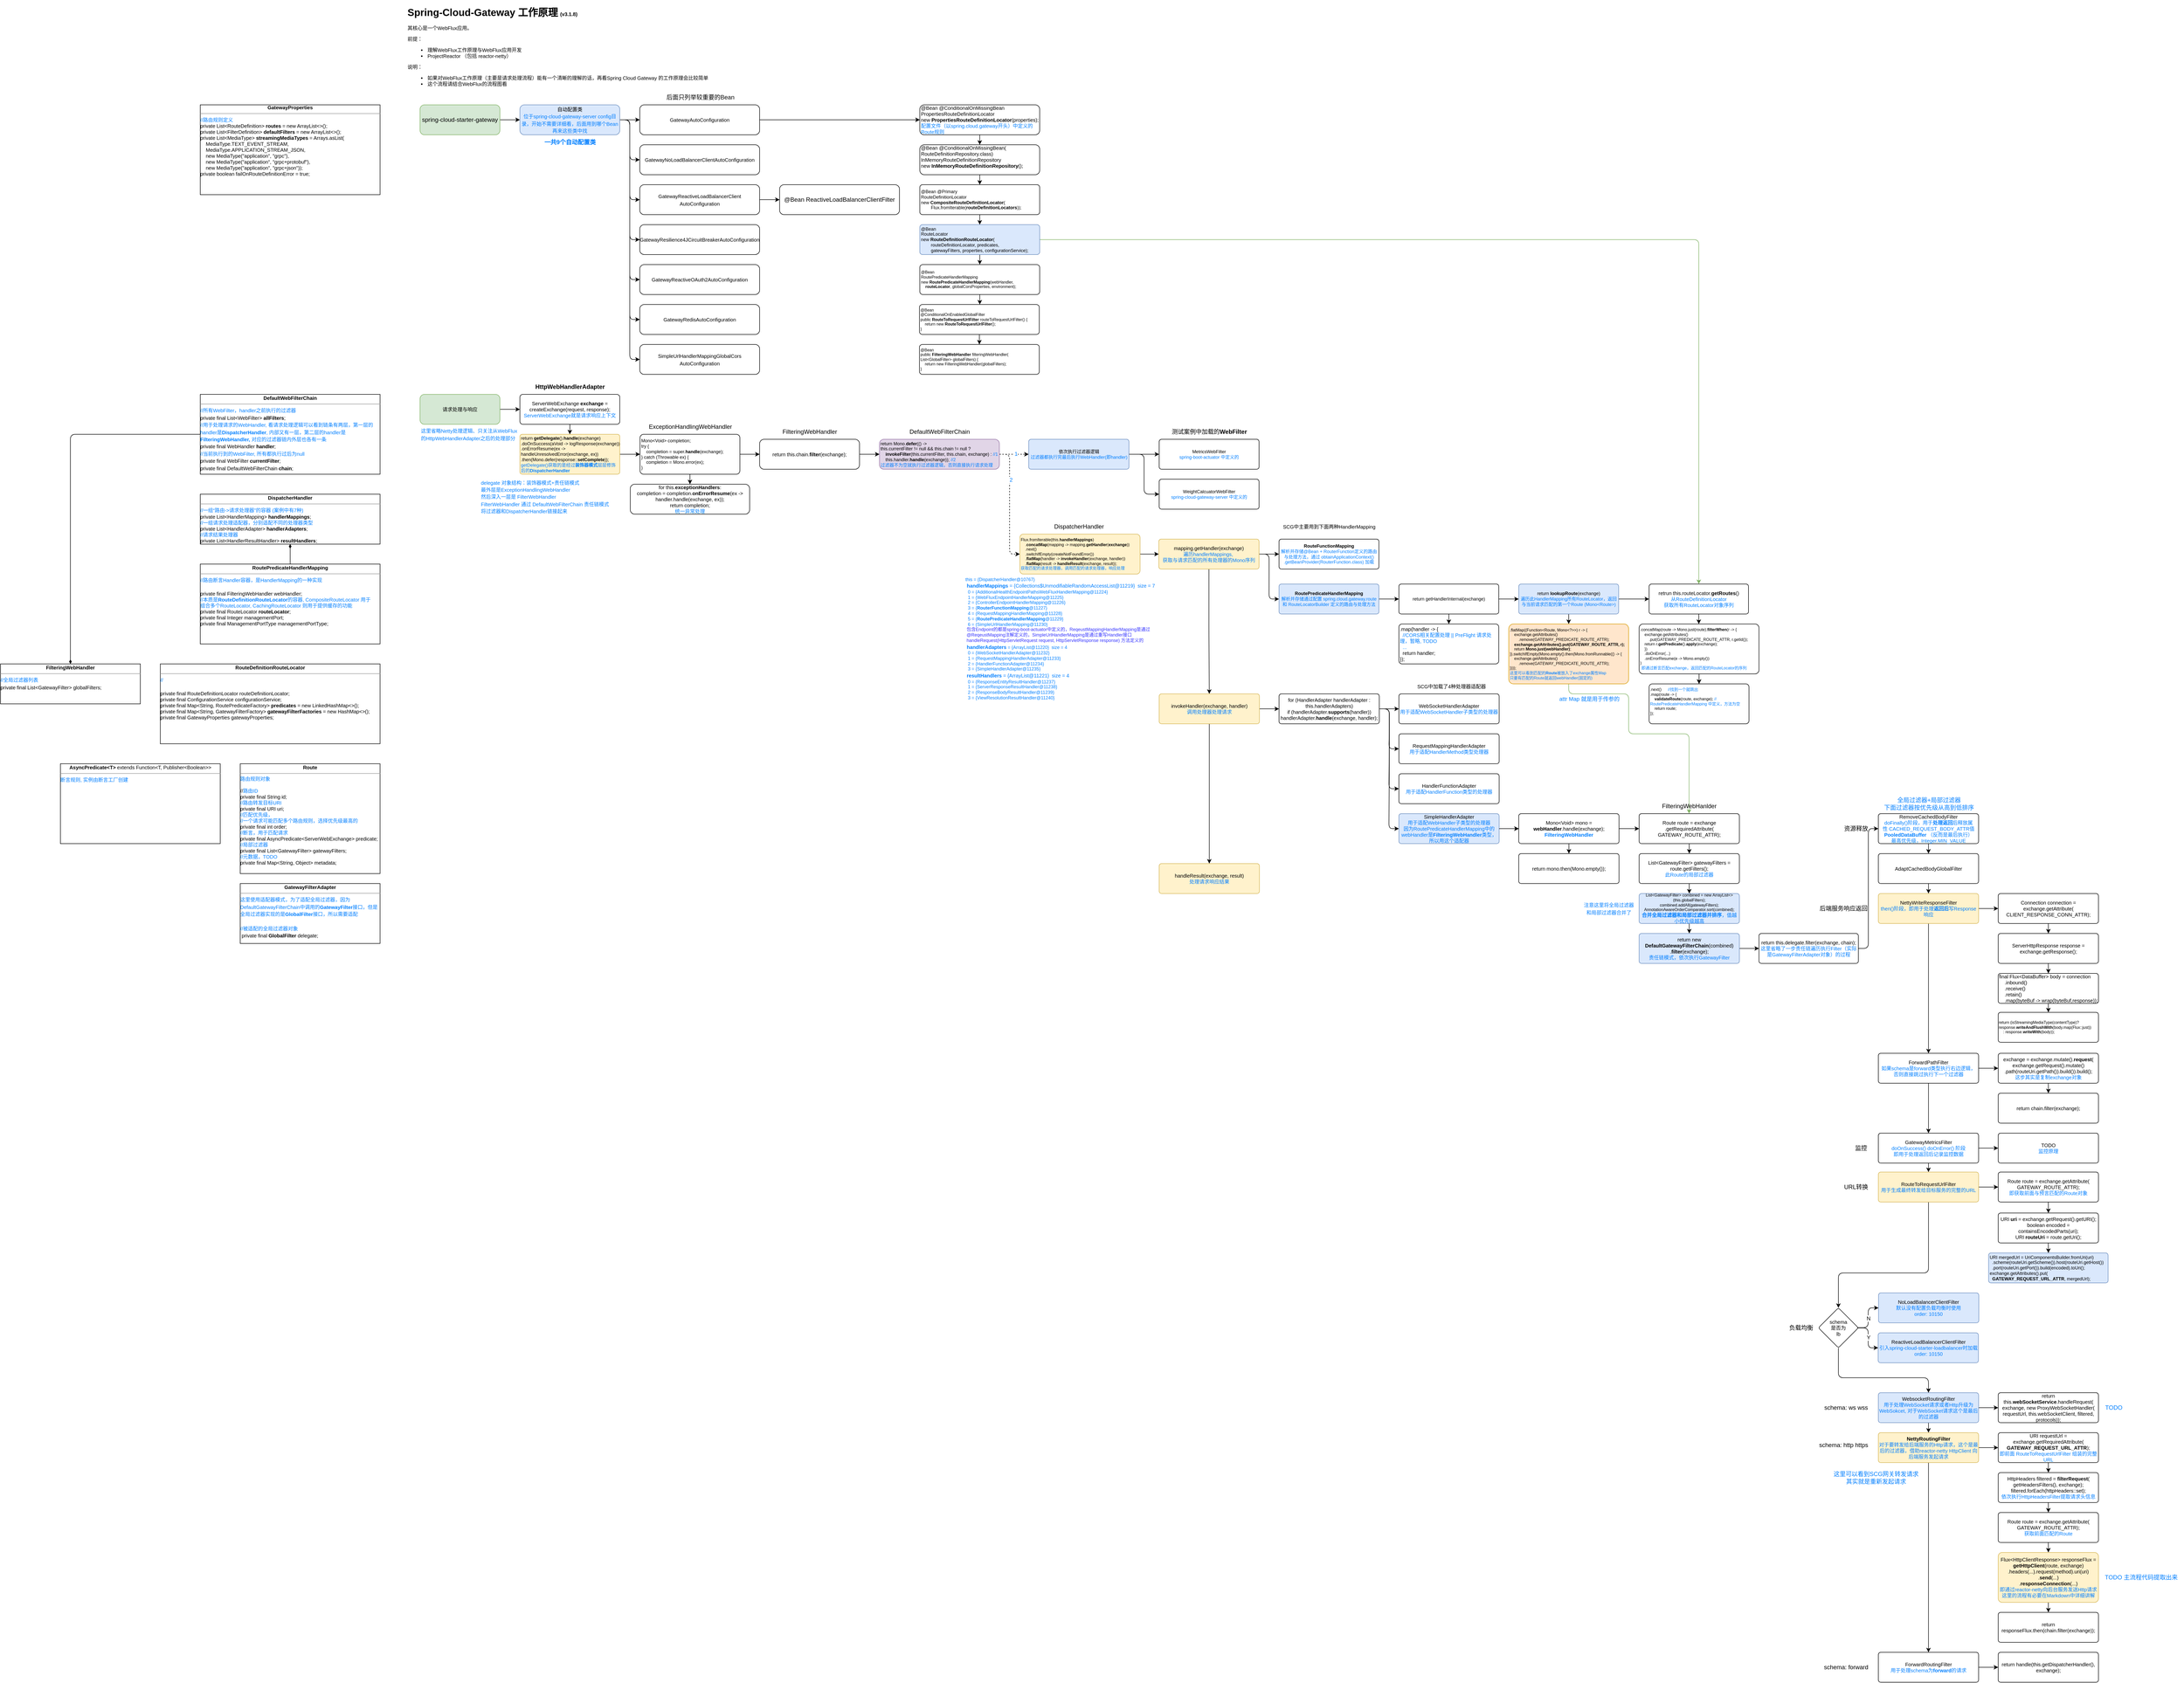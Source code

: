 <mxfile version="21.6.5" type="device" pages="2">
  <diagram id="9ECC-ABarEBT77yPrqBL" name="gateway-3.1.8">
    <mxGraphModel dx="2261" dy="879" grid="1" gridSize="10" guides="1" tooltips="1" connect="1" arrows="1" fold="1" page="1" pageScale="1" pageWidth="827" pageHeight="1169" math="0" shadow="0">
      <root>
        <mxCell id="0" />
        <mxCell id="1" parent="0" />
        <mxCell id="5Pg-zcQFXHUufSQWG7cZ-1" value="&lt;p style=&quot;line-height: 1&quot;&gt;&lt;/p&gt;&lt;h1&gt;&lt;font style=&quot;font-size: 20px&quot;&gt;Spring-Cloud-Gateway 工作原理&lt;/font&gt;&lt;font style=&quot;font-size: 16px&quot;&gt;&amp;nbsp;&lt;/font&gt;&lt;font style=&quot;font-size: 10px&quot;&gt;(v3.1.8)&amp;nbsp;&lt;br style=&quot;font-size: 10px&quot;&gt;&lt;/font&gt;&lt;/h1&gt;&lt;div style=&quot;font-size: 10px&quot;&gt;&lt;font style=&quot;font-size: 10px&quot;&gt;其核心是一个WebFlux应用。&lt;/font&gt;&lt;/div&gt;&lt;p style=&quot;font-size: 10px&quot;&gt;&lt;font style=&quot;font-size: 10px&quot;&gt;前提：&lt;/font&gt;&lt;/p&gt;&lt;p style=&quot;font-size: 10px&quot;&gt;&lt;/p&gt;&lt;ul style=&quot;font-size: 10px&quot;&gt;&lt;li style=&quot;font-size: 10px&quot;&gt;理解WebFlux工作原理与WebFlux应用开发&lt;/li&gt;&lt;li style=&quot;font-size: 10px&quot;&gt;ProjectReactor （包括 reactor-netty）&lt;/li&gt;&lt;/ul&gt;&lt;div&gt;说明：&lt;br&gt;&lt;ul&gt;&lt;li&gt;如果对WebFlux工作原理（主要是请求处理流程）能有一个清晰的理解的话，再看Spring Cloud Gateway 的工作原理会比较简单&lt;/li&gt;&lt;li&gt;这个流程请结合WebFlux的流程图看&lt;/li&gt;&lt;/ul&gt;&lt;/div&gt;&lt;p style=&quot;font-size: 10px&quot;&gt;&lt;/p&gt;&lt;p&gt;&lt;/p&gt;" style="text;html=1;strokeColor=none;fillColor=none;spacing=5;spacingTop=-20;whiteSpace=wrap;overflow=hidden;rounded=0;fontSize=10;" parent="1" vertex="1">
          <mxGeometry x="10" y="20" width="710" height="180" as="geometry" />
        </mxCell>
        <mxCell id="v0geVxzHFCW3Ob6fWTqS-4" value="" style="edgeStyle=orthogonalEdgeStyle;rounded=1;orthogonalLoop=1;jettySize=auto;html=1;" parent="1" source="v0geVxzHFCW3Ob6fWTqS-1" target="v0geVxzHFCW3Ob6fWTqS-3" edge="1">
          <mxGeometry relative="1" as="geometry" />
        </mxCell>
        <mxCell id="v0geVxzHFCW3Ob6fWTqS-1" value="spring-cloud-starter-gateway" style="rounded=1;whiteSpace=wrap;html=1;fillColor=#d5e8d4;strokeColor=#82b366;" parent="1" vertex="1">
          <mxGeometry x="40" y="220" width="160" height="60" as="geometry" />
        </mxCell>
        <mxCell id="v0geVxzHFCW3Ob6fWTqS-6" value="" style="edgeStyle=orthogonalEdgeStyle;rounded=1;orthogonalLoop=1;jettySize=auto;html=1;" parent="1" source="v0geVxzHFCW3Ob6fWTqS-3" target="v0geVxzHFCW3Ob6fWTqS-5" edge="1">
          <mxGeometry relative="1" as="geometry" />
        </mxCell>
        <mxCell id="v0geVxzHFCW3Ob6fWTqS-9" style="edgeStyle=orthogonalEdgeStyle;rounded=1;orthogonalLoop=1;jettySize=auto;html=1;exitX=1;exitY=0.5;exitDx=0;exitDy=0;entryX=0;entryY=0.5;entryDx=0;entryDy=0;" parent="1" source="v0geVxzHFCW3Ob6fWTqS-3" target="v0geVxzHFCW3Ob6fWTqS-7" edge="1">
          <mxGeometry relative="1" as="geometry" />
        </mxCell>
        <mxCell id="v0geVxzHFCW3Ob6fWTqS-11" style="edgeStyle=orthogonalEdgeStyle;rounded=1;orthogonalLoop=1;jettySize=auto;html=1;exitX=1;exitY=0.5;exitDx=0;exitDy=0;entryX=0;entryY=0.5;entryDx=0;entryDy=0;" parent="1" source="v0geVxzHFCW3Ob6fWTqS-3" target="v0geVxzHFCW3Ob6fWTqS-10" edge="1">
          <mxGeometry relative="1" as="geometry" />
        </mxCell>
        <mxCell id="v0geVxzHFCW3Ob6fWTqS-14" style="edgeStyle=orthogonalEdgeStyle;orthogonalLoop=1;jettySize=auto;html=1;exitX=1;exitY=0.5;exitDx=0;exitDy=0;entryX=0;entryY=0.5;entryDx=0;entryDy=0;rounded=1;" parent="1" source="v0geVxzHFCW3Ob6fWTqS-3" target="v0geVxzHFCW3Ob6fWTqS-12" edge="1">
          <mxGeometry relative="1" as="geometry" />
        </mxCell>
        <mxCell id="QqUapiyuQsOda3R7l0Wb-10" style="edgeStyle=orthogonalEdgeStyle;rounded=1;orthogonalLoop=1;jettySize=auto;html=1;exitX=1;exitY=0.5;exitDx=0;exitDy=0;entryX=0;entryY=0.5;entryDx=0;entryDy=0;" parent="1" source="v0geVxzHFCW3Ob6fWTqS-3" target="QqUapiyuQsOda3R7l0Wb-6" edge="1">
          <mxGeometry relative="1" as="geometry" />
        </mxCell>
        <mxCell id="QqUapiyuQsOda3R7l0Wb-11" style="edgeStyle=orthogonalEdgeStyle;rounded=1;orthogonalLoop=1;jettySize=auto;html=1;exitX=1;exitY=0.5;exitDx=0;exitDy=0;entryX=0;entryY=0.5;entryDx=0;entryDy=0;" parent="1" source="v0geVxzHFCW3Ob6fWTqS-3" target="QqUapiyuQsOda3R7l0Wb-8" edge="1">
          <mxGeometry relative="1" as="geometry" />
        </mxCell>
        <mxCell id="QqUapiyuQsOda3R7l0Wb-13" style="edgeStyle=orthogonalEdgeStyle;rounded=1;orthogonalLoop=1;jettySize=auto;html=1;exitX=1;exitY=0.5;exitDx=0;exitDy=0;entryX=0;entryY=0.5;entryDx=0;entryDy=0;" parent="1" source="v0geVxzHFCW3Ob6fWTqS-3" target="QqUapiyuQsOda3R7l0Wb-12" edge="1">
          <mxGeometry relative="1" as="geometry" />
        </mxCell>
        <mxCell id="v0geVxzHFCW3Ob6fWTqS-3" value="&lt;font style=&quot;font-size: 10px;&quot;&gt;自动配置类&lt;br&gt;&lt;font color=&quot;#007fff&quot;&gt;位于spring-cloud-gateway-server config目录，开始不需要详细看，后面用到哪个Bean再来这些类中找&lt;/font&gt;&lt;br&gt;&lt;/font&gt;" style="rounded=1;whiteSpace=wrap;html=1;fillColor=#dae8fc;strokeColor=#6c8ebf;" parent="1" vertex="1">
          <mxGeometry x="240" y="220" width="200" height="60" as="geometry" />
        </mxCell>
        <mxCell id="TLQ8Jejc-yUDhLceZBrH-220" value="" style="edgeStyle=orthogonalEdgeStyle;rounded=1;orthogonalLoop=1;jettySize=auto;html=1;" parent="1" source="v0geVxzHFCW3Ob6fWTqS-5" target="TLQ8Jejc-yUDhLceZBrH-219" edge="1">
          <mxGeometry relative="1" as="geometry" />
        </mxCell>
        <mxCell id="v0geVxzHFCW3Ob6fWTqS-5" value="&lt;font style=&quot;font-size: 10px;&quot;&gt;GatewayAutoConfiguration&lt;/font&gt;" style="rounded=1;whiteSpace=wrap;html=1;" parent="1" vertex="1">
          <mxGeometry x="480" y="220" width="240" height="60" as="geometry" />
        </mxCell>
        <mxCell id="v0geVxzHFCW3Ob6fWTqS-7" value="&lt;font style=&quot;font-size: 10px;&quot;&gt;GatewayNoLoadBalancerClientAutoConfiguration&lt;/font&gt;" style="rounded=1;whiteSpace=wrap;html=1;" parent="1" vertex="1">
          <mxGeometry x="480" y="300" width="240" height="60" as="geometry" />
        </mxCell>
        <mxCell id="TLQ8Jejc-yUDhLceZBrH-241" value="" style="edgeStyle=orthogonalEdgeStyle;rounded=0;orthogonalLoop=1;jettySize=auto;html=1;" parent="1" source="v0geVxzHFCW3Ob6fWTqS-10" target="TLQ8Jejc-yUDhLceZBrH-240" edge="1">
          <mxGeometry relative="1" as="geometry" />
        </mxCell>
        <mxCell id="v0geVxzHFCW3Ob6fWTqS-10" value="&lt;font style=&quot;font-size: 10px;&quot;&gt;GatewayReactiveLoadBalancerClient&lt;br&gt;AutoConfiguration&lt;/font&gt;" style="rounded=1;whiteSpace=wrap;html=1;" parent="1" vertex="1">
          <mxGeometry x="480" y="380" width="240" height="60" as="geometry" />
        </mxCell>
        <mxCell id="v0geVxzHFCW3Ob6fWTqS-12" value="&lt;font style=&quot;font-size: 10px;&quot;&gt;GatewayResilience4JCircuitBreakerAutoConfiguration&lt;/font&gt;" style="rounded=1;whiteSpace=wrap;html=1;" parent="1" vertex="1">
          <mxGeometry x="480" y="460" width="240" height="60" as="geometry" />
        </mxCell>
        <mxCell id="QqUapiyuQsOda3R7l0Wb-3" style="edgeStyle=orthogonalEdgeStyle;rounded=1;orthogonalLoop=1;jettySize=auto;html=1;exitX=1;exitY=0.5;exitDx=0;exitDy=0;" parent="1" source="QqUapiyuQsOda3R7l0Wb-1" target="TLQ8Jejc-yUDhLceZBrH-5" edge="1">
          <mxGeometry relative="1" as="geometry">
            <mxPoint x="240" y="830" as="targetPoint" />
          </mxGeometry>
        </mxCell>
        <mxCell id="QqUapiyuQsOda3R7l0Wb-1" value="&lt;font style=&quot;font-size: 10px;&quot;&gt;请求处理与响应&lt;br&gt;&lt;/font&gt;" style="rounded=1;whiteSpace=wrap;html=1;fillColor=#d5e8d4;strokeColor=#82b366;" parent="1" vertex="1">
          <mxGeometry x="40" y="800" width="160" height="60" as="geometry" />
        </mxCell>
        <mxCell id="QqUapiyuQsOda3R7l0Wb-4" value="&lt;font style=&quot;font-size: 10px;&quot; color=&quot;#007fff&quot;&gt;这里省略Netty处理逻辑、只关注从WebFlux&lt;br&gt;的&lt;/font&gt;&lt;font color=&quot;#007fff&quot; style=&quot;font-size: 10px;&quot;&gt;HttpWebHandlerAdapter&lt;/font&gt;&lt;font style=&quot;font-size: 10px;&quot; color=&quot;#007fff&quot;&gt;之后的处理部分&lt;/font&gt;" style="text;html=1;align=left;verticalAlign=middle;resizable=0;points=[];autosize=1;strokeColor=none;fillColor=none;" parent="1" vertex="1">
          <mxGeometry x="40" y="860" width="220" height="40" as="geometry" />
        </mxCell>
        <mxCell id="QqUapiyuQsOda3R7l0Wb-5" value="&lt;font color=&quot;#007fff&quot;&gt;&lt;b&gt;一共9个自动配置类&lt;/b&gt;&lt;/font&gt;" style="text;html=1;align=center;verticalAlign=middle;resizable=0;points=[];autosize=1;strokeColor=none;fillColor=none;" parent="1" vertex="1">
          <mxGeometry x="275" y="280" width="130" height="30" as="geometry" />
        </mxCell>
        <mxCell id="QqUapiyuQsOda3R7l0Wb-6" value="&lt;font style=&quot;font-size: 10px;&quot;&gt;GatewayRedisAutoConfiguration&lt;/font&gt;" style="rounded=1;whiteSpace=wrap;html=1;" parent="1" vertex="1">
          <mxGeometry x="480" y="620" width="240" height="60" as="geometry" />
        </mxCell>
        <mxCell id="QqUapiyuQsOda3R7l0Wb-8" value="&lt;font style=&quot;font-size: 10px;&quot;&gt;SimpleUrlHandlerMappingGlobalCors&lt;br&gt;AutoConfiguration&lt;/font&gt;" style="rounded=1;whiteSpace=wrap;html=1;" parent="1" vertex="1">
          <mxGeometry x="480" y="700" width="240" height="60" as="geometry" />
        </mxCell>
        <mxCell id="QqUapiyuQsOda3R7l0Wb-12" value="&lt;font style=&quot;font-size: 10px;&quot;&gt;GatewayReactiveOAuth2AutoConfiguration&lt;/font&gt;" style="rounded=1;whiteSpace=wrap;html=1;" parent="1" vertex="1">
          <mxGeometry x="480" y="540" width="240" height="60" as="geometry" />
        </mxCell>
        <mxCell id="TLQ8Jejc-yUDhLceZBrH-4" value="" style="edgeStyle=orthogonalEdgeStyle;rounded=1;orthogonalLoop=1;jettySize=auto;html=1;" parent="1" source="TLQ8Jejc-yUDhLceZBrH-5" target="TLQ8Jejc-yUDhLceZBrH-8" edge="1">
          <mxGeometry relative="1" as="geometry" />
        </mxCell>
        <mxCell id="TLQ8Jejc-yUDhLceZBrH-5" value="ServerWebExchange &lt;b&gt;exchange&lt;/b&gt; = createExchange(request, response);&lt;br&gt;&lt;font color=&quot;#007fff&quot;&gt;ServerWebExchange就是请求响应上下文&lt;/font&gt;" style="rounded=1;whiteSpace=wrap;html=1;fontSize=10;align=center;arcSize=10;" parent="1" vertex="1">
          <mxGeometry x="240" y="800" width="200" height="60" as="geometry" />
        </mxCell>
        <mxCell id="TLQ8Jejc-yUDhLceZBrH-6" value="&lt;b&gt;HttpWebHandlerAdapter&lt;/b&gt;" style="text;html=1;align=center;verticalAlign=middle;resizable=0;points=[];autosize=1;strokeColor=none;fillColor=none;" parent="1" vertex="1">
          <mxGeometry x="260" y="770" width="160" height="30" as="geometry" />
        </mxCell>
        <mxCell id="TLQ8Jejc-yUDhLceZBrH-7" style="edgeStyle=orthogonalEdgeStyle;rounded=1;orthogonalLoop=1;jettySize=auto;html=1;exitX=1;exitY=0.5;exitDx=0;exitDy=0;" parent="1" source="TLQ8Jejc-yUDhLceZBrH-8" target="TLQ8Jejc-yUDhLceZBrH-12" edge="1">
          <mxGeometry relative="1" as="geometry" />
        </mxCell>
        <mxCell id="TLQ8Jejc-yUDhLceZBrH-8" value="&lt;div style=&quot;font-size: 9px;&quot;&gt;&lt;font style=&quot;font-size: 9px;&quot;&gt;return &lt;b&gt;getDelegate&lt;/b&gt;().&lt;b&gt;handle&lt;/b&gt;(exchange)&lt;/font&gt;&lt;/div&gt;&lt;div style=&quot;font-size: 9px;&quot;&gt;&lt;font style=&quot;font-size: 9px;&quot;&gt;.doOnSuccess(aVoid -&amp;gt; logResponse(exchange))&lt;/font&gt;&lt;/div&gt;&lt;div style=&quot;font-size: 9px;&quot;&gt;&lt;font style=&quot;font-size: 9px;&quot;&gt;.onErrorResume(ex -&amp;gt; handleUnresolvedError(exchange, ex))&lt;/font&gt;&lt;/div&gt;&lt;div style=&quot;font-size: 9px;&quot;&gt;&lt;font style=&quot;font-size: 9px;&quot;&gt;.then(Mono.defer(response::&lt;b&gt;setComplete&lt;/b&gt;));&lt;/font&gt;&lt;/div&gt;&lt;div style=&quot;font-size: 9px;&quot;&gt;&lt;font color=&quot;#007fff&quot;&gt;getDelegate()获取的是经过&lt;b&gt;装饰器模式&lt;/b&gt;层层修饰后的&lt;b&gt;DispatcherHandler&lt;/b&gt;&lt;/font&gt;&lt;/div&gt;" style="rounded=1;whiteSpace=wrap;html=1;fontSize=10;align=left;arcSize=6;fillColor=#fff2cc;strokeColor=#d6b656;" parent="1" vertex="1">
          <mxGeometry x="240" y="880" width="200" height="80" as="geometry" />
        </mxCell>
        <mxCell id="TLQ8Jejc-yUDhLceZBrH-10" value="" style="edgeStyle=orthogonalEdgeStyle;rounded=1;orthogonalLoop=1;jettySize=auto;html=1;" parent="1" source="TLQ8Jejc-yUDhLceZBrH-12" target="TLQ8Jejc-yUDhLceZBrH-13" edge="1">
          <mxGeometry relative="1" as="geometry" />
        </mxCell>
        <mxCell id="TLQ8Jejc-yUDhLceZBrH-11" value="" style="edgeStyle=orthogonalEdgeStyle;rounded=1;orthogonalLoop=1;jettySize=auto;html=1;" parent="1" source="TLQ8Jejc-yUDhLceZBrH-12" target="TLQ8Jejc-yUDhLceZBrH-15" edge="1">
          <mxGeometry relative="1" as="geometry" />
        </mxCell>
        <mxCell id="TLQ8Jejc-yUDhLceZBrH-12" value="&lt;div style=&quot;font-size: 9px;&quot;&gt;&lt;font style=&quot;font-size: 9px;&quot;&gt;Mono&amp;lt;Void&amp;gt; completion;&lt;/font&gt;&lt;/div&gt;&lt;div style=&quot;font-size: 9px;&quot;&gt;&lt;div&gt;&lt;font style=&quot;font-size: 9px;&quot;&gt;try {&lt;/font&gt;&lt;/div&gt;&lt;div&gt;&lt;font style=&quot;font-size: 9px;&quot;&gt;&amp;nbsp; &amp;nbsp; completion = super.&lt;b&gt;handle&lt;/b&gt;(exchange);&lt;/font&gt;&lt;/div&gt;&lt;div&gt;&lt;font style=&quot;font-size: 9px;&quot;&gt;} catch (Throwable ex) {&lt;/font&gt;&lt;/div&gt;&lt;div&gt;&lt;font style=&quot;font-size: 9px;&quot;&gt;&amp;nbsp; &amp;nbsp; completion = Mono.error(ex);&lt;/font&gt;&lt;/div&gt;&lt;div&gt;&lt;font style=&quot;font-size: 9px;&quot;&gt;}&lt;/font&gt;&lt;/div&gt;&lt;/div&gt;" style="rounded=1;whiteSpace=wrap;html=1;fontSize=10;align=left;arcSize=9;" parent="1" vertex="1">
          <mxGeometry x="480.5" y="880" width="200" height="80" as="geometry" />
        </mxCell>
        <mxCell id="TLQ8Jejc-yUDhLceZBrH-13" value="for this.&lt;b&gt;exceptionHandlers&lt;/b&gt;:&lt;br&gt;completion = completion.&lt;b&gt;onErrorResume&lt;/b&gt;(ex -&amp;gt; handler.handle(exchange, ex));&lt;br&gt;return completion;&lt;br&gt;&lt;font color=&quot;#007fff&quot;&gt;统一异常处理&lt;/font&gt;" style="rounded=1;whiteSpace=wrap;html=1;fontSize=10;align=center;" parent="1" vertex="1">
          <mxGeometry x="461" y="980" width="239" height="60" as="geometry" />
        </mxCell>
        <mxCell id="TLQ8Jejc-yUDhLceZBrH-14" value="" style="edgeStyle=orthogonalEdgeStyle;rounded=1;orthogonalLoop=1;jettySize=auto;html=1;" parent="1" source="TLQ8Jejc-yUDhLceZBrH-15" target="TLQ8Jejc-yUDhLceZBrH-20" edge="1">
          <mxGeometry relative="1" as="geometry" />
        </mxCell>
        <mxCell id="TLQ8Jejc-yUDhLceZBrH-15" value="&lt;div style=&quot;&quot;&gt;&lt;font size=&quot;1&quot;&gt;return this.chain.&lt;b&gt;filter&lt;/b&gt;(exchange);&lt;/font&gt;&lt;br&gt;&lt;/div&gt;" style="rounded=1;whiteSpace=wrap;html=1;fontSize=10;align=center;arcSize=15;" parent="1" vertex="1">
          <mxGeometry x="720" y="890" width="200" height="60" as="geometry" />
        </mxCell>
        <mxCell id="TLQ8Jejc-yUDhLceZBrH-16" value="ExceptionHandlingWebHandler" style="text;html=1;align=center;verticalAlign=middle;resizable=0;points=[];autosize=1;strokeColor=none;fillColor=none;" parent="1" vertex="1">
          <mxGeometry x="485.75" y="850" width="190" height="30" as="geometry" />
        </mxCell>
        <mxCell id="TLQ8Jejc-yUDhLceZBrH-17" value="FilteringWebHandler" style="text;html=1;align=center;verticalAlign=middle;resizable=0;points=[];autosize=1;strokeColor=none;fillColor=none;" parent="1" vertex="1">
          <mxGeometry x="755" y="860" width="130" height="30" as="geometry" />
        </mxCell>
        <mxCell id="TLQ8Jejc-yUDhLceZBrH-18" value="" style="edgeStyle=orthogonalEdgeStyle;rounded=1;orthogonalLoop=1;jettySize=auto;html=1;dashed=1;" parent="1" source="TLQ8Jejc-yUDhLceZBrH-20" target="TLQ8Jejc-yUDhLceZBrH-21" edge="1">
          <mxGeometry relative="1" as="geometry" />
        </mxCell>
        <mxCell id="TLQ8Jejc-yUDhLceZBrH-25" value="&lt;font color=&quot;#007fff&quot;&gt;1&lt;/font&gt;" style="edgeLabel;html=1;align=center;verticalAlign=middle;resizable=0;points=[];" parent="TLQ8Jejc-yUDhLceZBrH-18" vertex="1" connectable="0">
          <mxGeometry x="0.104" y="1" relative="1" as="geometry">
            <mxPoint as="offset" />
          </mxGeometry>
        </mxCell>
        <mxCell id="TLQ8Jejc-yUDhLceZBrH-19" style="edgeStyle=orthogonalEdgeStyle;rounded=1;orthogonalLoop=1;jettySize=auto;html=1;exitX=1;exitY=0.5;exitDx=0;exitDy=0;entryX=0;entryY=0.5;entryDx=0;entryDy=0;dashed=1;" parent="1" source="TLQ8Jejc-yUDhLceZBrH-20" target="TLQ8Jejc-yUDhLceZBrH-22" edge="1">
          <mxGeometry relative="1" as="geometry" />
        </mxCell>
        <mxCell id="TLQ8Jejc-yUDhLceZBrH-24" value="&lt;font color=&quot;#007fff&quot;&gt;2&lt;/font&gt;" style="edgeLabel;html=1;align=center;verticalAlign=middle;resizable=0;points=[];" parent="TLQ8Jejc-yUDhLceZBrH-19" vertex="1" connectable="0">
          <mxGeometry x="-0.405" y="2" relative="1" as="geometry">
            <mxPoint as="offset" />
          </mxGeometry>
        </mxCell>
        <mxCell id="TLQ8Jejc-yUDhLceZBrH-20" value="&lt;div style=&quot;font-size: 9px;&quot;&gt;&lt;div&gt;return Mono.&lt;b&gt;defer&lt;/b&gt;(() -&amp;gt;&lt;/div&gt;&lt;div&gt;this.currentFilter != null &amp;amp;&amp;amp; this.chain != null ?&lt;/div&gt;&lt;div&gt;&amp;nbsp; &amp;nbsp; &lt;b&gt;invokeFilter&lt;/b&gt;(this.currentFilter, this.chain, exchange) : &lt;font color=&quot;#007fff&quot;&gt;//1&lt;/font&gt;&lt;/div&gt;&lt;div&gt;&amp;nbsp; &amp;nbsp; this.handler.&lt;b&gt;handle&lt;/b&gt;(exchange)); &lt;font color=&quot;#007fff&quot;&gt;//2&lt;/font&gt;&lt;/div&gt;&lt;div&gt;&lt;font color=&quot;#007fff&quot;&gt;过滤器不为空就执行过滤器逻辑，否则直接执行请求处理&lt;/font&gt;&lt;/div&gt;&lt;/div&gt;" style="rounded=1;whiteSpace=wrap;html=1;fontSize=10;align=left;arcSize=15;fillColor=#e1d5e7;strokeColor=#9673a6;" parent="1" vertex="1">
          <mxGeometry x="960" y="890" width="240" height="60" as="geometry" />
        </mxCell>
        <mxCell id="TLQ8Jejc-yUDhLceZBrH-34" value="" style="edgeStyle=orthogonalEdgeStyle;rounded=1;orthogonalLoop=1;jettySize=auto;html=1;" parent="1" source="TLQ8Jejc-yUDhLceZBrH-21" target="TLQ8Jejc-yUDhLceZBrH-33" edge="1">
          <mxGeometry relative="1" as="geometry" />
        </mxCell>
        <mxCell id="TLQ8Jejc-yUDhLceZBrH-39" style="edgeStyle=orthogonalEdgeStyle;rounded=1;orthogonalLoop=1;jettySize=auto;html=1;exitX=1;exitY=0.5;exitDx=0;exitDy=0;entryX=0;entryY=0.5;entryDx=0;entryDy=0;" parent="1" source="TLQ8Jejc-yUDhLceZBrH-21" target="TLQ8Jejc-yUDhLceZBrH-38" edge="1">
          <mxGeometry relative="1" as="geometry" />
        </mxCell>
        <mxCell id="TLQ8Jejc-yUDhLceZBrH-21" value="&lt;div style=&quot;font-size: 9px;&quot;&gt;依次执行过滤器逻辑&lt;/div&gt;&lt;div style=&quot;font-size: 9px;&quot;&gt;&lt;font color=&quot;#007fff&quot;&gt;过滤器都执行完最后执行WebHandler(即handler)&lt;/font&gt;&lt;/div&gt;" style="rounded=1;whiteSpace=wrap;html=1;fontSize=10;align=center;arcSize=8;fillColor=#dae8fc;strokeColor=#6c8ebf;" parent="1" vertex="1">
          <mxGeometry x="1258.75" y="890" width="200.75" height="60" as="geometry" />
        </mxCell>
        <mxCell id="TLQ8Jejc-yUDhLceZBrH-27" value="" style="edgeStyle=orthogonalEdgeStyle;rounded=1;orthogonalLoop=1;jettySize=auto;html=1;" parent="1" source="TLQ8Jejc-yUDhLceZBrH-22" target="TLQ8Jejc-yUDhLceZBrH-28" edge="1">
          <mxGeometry relative="1" as="geometry">
            <mxPoint x="1521.75" y="1120" as="targetPoint" />
          </mxGeometry>
        </mxCell>
        <mxCell id="TLQ8Jejc-yUDhLceZBrH-22" value="&lt;div style=&quot;font-size: 8px;&quot;&gt;&lt;div&gt;Flux.fromIterable(this.&lt;b&gt;handlerMappings&lt;/b&gt;)&lt;/div&gt;&lt;div&gt;&amp;nbsp; &amp;nbsp; .&lt;b&gt;concatMap&lt;/b&gt;(mapping -&amp;gt; mapping.&lt;b&gt;getHandler&lt;/b&gt;(&lt;b&gt;exchange&lt;/b&gt;))&lt;/div&gt;&lt;div&gt;&amp;nbsp; &amp;nbsp; .next()&lt;/div&gt;&lt;div&gt;&amp;nbsp; &amp;nbsp; .switchIfEmpty(createNotFoundError())&lt;/div&gt;&lt;div&gt;&amp;nbsp; &amp;nbsp; .&lt;b&gt;flatMap&lt;/b&gt;(handler -&amp;gt; &lt;b&gt;invokeHandler&lt;/b&gt;(exchange, handler))&lt;/div&gt;&lt;div&gt;&amp;nbsp; &amp;nbsp; .&lt;b&gt;flatMap&lt;/b&gt;(result -&amp;gt; &lt;b&gt;handleResult&lt;/b&gt;(exchange, result));&lt;/div&gt;&lt;div&gt;&lt;font color=&quot;#007fff&quot;&gt;获取匹配的请求处理器，调用匹配的&lt;/font&gt;&lt;span style=&quot;color: rgb(0, 127, 255); background-color: initial;&quot;&gt;请求处理器，响应处理&lt;/span&gt;&lt;/div&gt;&lt;/div&gt;" style="rounded=1;whiteSpace=wrap;html=1;fontSize=10;align=left;arcSize=9;fillColor=#fff2cc;strokeColor=#d6b656;" parent="1" vertex="1">
          <mxGeometry x="1241" y="1080" width="240.75" height="80" as="geometry" />
        </mxCell>
        <mxCell id="TLQ8Jejc-yUDhLceZBrH-23" value="DispatcherHandler" style="text;html=1;align=center;verticalAlign=middle;resizable=0;points=[];autosize=1;strokeColor=none;fillColor=none;" parent="1" vertex="1">
          <mxGeometry x="1299.13" y="1050" width="120" height="30" as="geometry" />
        </mxCell>
        <mxCell id="TLQ8Jejc-yUDhLceZBrH-35" style="edgeStyle=orthogonalEdgeStyle;rounded=1;orthogonalLoop=1;jettySize=auto;html=1;exitX=0.5;exitY=1;exitDx=0;exitDy=0;entryX=0.5;entryY=0;entryDx=0;entryDy=0;" parent="1" source="TLQ8Jejc-yUDhLceZBrH-28" target="TLQ8Jejc-yUDhLceZBrH-29" edge="1">
          <mxGeometry relative="1" as="geometry" />
        </mxCell>
        <mxCell id="TLQ8Jejc-yUDhLceZBrH-43" value="" style="edgeStyle=orthogonalEdgeStyle;rounded=1;orthogonalLoop=1;jettySize=auto;html=1;" parent="1" source="TLQ8Jejc-yUDhLceZBrH-28" edge="1">
          <mxGeometry relative="1" as="geometry">
            <mxPoint x="1760" y="1120" as="targetPoint" />
          </mxGeometry>
        </mxCell>
        <mxCell id="TLQ8Jejc-yUDhLceZBrH-47" style="edgeStyle=orthogonalEdgeStyle;rounded=1;orthogonalLoop=1;jettySize=auto;html=1;exitX=1;exitY=0.5;exitDx=0;exitDy=0;entryX=0;entryY=0.5;entryDx=0;entryDy=0;" parent="1" source="TLQ8Jejc-yUDhLceZBrH-28" target="TLQ8Jejc-yUDhLceZBrH-46" edge="1">
          <mxGeometry relative="1" as="geometry" />
        </mxCell>
        <mxCell id="TLQ8Jejc-yUDhLceZBrH-28" value="&lt;div style=&quot;font-size: 10px;&quot;&gt;mapping.getHandler(exchange)&lt;/div&gt;&lt;div style=&quot;font-size: 10px;&quot;&gt;&lt;font color=&quot;#007fff&quot; style=&quot;font-size: 10px;&quot;&gt;遍历handlerMappings,&amp;nbsp;&lt;/font&gt;&lt;/div&gt;&lt;div style=&quot;font-size: 10px;&quot;&gt;&lt;font color=&quot;#007fff&quot; style=&quot;font-size: 10px;&quot;&gt;获取与请求匹配的所有处理器的Mono序列&lt;/font&gt;&lt;/div&gt;" style="rounded=1;whiteSpace=wrap;html=1;fontSize=10;align=center;arcSize=8;fillColor=#fff2cc;strokeColor=#d6b656;" parent="1" vertex="1">
          <mxGeometry x="1519.25" y="1090" width="200.75" height="60" as="geometry" />
        </mxCell>
        <mxCell id="TLQ8Jejc-yUDhLceZBrH-36" style="edgeStyle=orthogonalEdgeStyle;rounded=1;orthogonalLoop=1;jettySize=auto;html=1;exitX=0.5;exitY=1;exitDx=0;exitDy=0;entryX=0.5;entryY=0;entryDx=0;entryDy=0;" parent="1" source="TLQ8Jejc-yUDhLceZBrH-29" target="TLQ8Jejc-yUDhLceZBrH-30" edge="1">
          <mxGeometry relative="1" as="geometry" />
        </mxCell>
        <mxCell id="TLQ8Jejc-yUDhLceZBrH-101" style="edgeStyle=orthogonalEdgeStyle;rounded=1;orthogonalLoop=1;jettySize=auto;html=1;exitX=1;exitY=0.5;exitDx=0;exitDy=0;entryX=0;entryY=0.5;entryDx=0;entryDy=0;" parent="1" source="TLQ8Jejc-yUDhLceZBrH-29" target="TLQ8Jejc-yUDhLceZBrH-99" edge="1">
          <mxGeometry relative="1" as="geometry" />
        </mxCell>
        <mxCell id="TLQ8Jejc-yUDhLceZBrH-29" value="&lt;div style=&quot;font-size: 10px;&quot;&gt;invokeHandler(exchange, handler)&lt;/div&gt;&lt;div style=&quot;font-size: 10px;&quot;&gt;&lt;font color=&quot;#007fff&quot; style=&quot;font-size: 10px;&quot;&gt;调用处理器处理请求&lt;/font&gt;&lt;/div&gt;" style="rounded=1;whiteSpace=wrap;html=1;fontSize=10;align=center;arcSize=8;fillColor=#fff2cc;strokeColor=#d6b656;" parent="1" vertex="1">
          <mxGeometry x="1520" y="1400" width="200.75" height="60" as="geometry" />
        </mxCell>
        <mxCell id="TLQ8Jejc-yUDhLceZBrH-30" value="&lt;div style=&quot;font-size: 10px;&quot;&gt;handleResult(exchange, result)&lt;/div&gt;&lt;div style=&quot;font-size: 10px;&quot;&gt;&lt;font color=&quot;#007fff&quot; style=&quot;font-size: 10px;&quot;&gt;处理请求响应结果&lt;/font&gt;&lt;/div&gt;" style="rounded=1;whiteSpace=wrap;html=1;fontSize=10;align=center;arcSize=8;fillColor=#fff2cc;strokeColor=#d6b656;" parent="1" vertex="1">
          <mxGeometry x="1520" y="1740" width="200.75" height="60" as="geometry" />
        </mxCell>
        <mxCell id="TLQ8Jejc-yUDhLceZBrH-31" value="DefaultWebFilterChain" style="text;html=1;align=center;verticalAlign=middle;resizable=0;points=[];autosize=1;strokeColor=none;fillColor=none;" parent="1" vertex="1">
          <mxGeometry x="1010" y="860" width="140" height="30" as="geometry" />
        </mxCell>
        <mxCell id="TLQ8Jejc-yUDhLceZBrH-32" value="&lt;font style=&quot;font-size: 10px;&quot;&gt;&lt;font color=&quot;#007fff&quot;&gt;delegate 对象结构：装饰器模式+责任链模式&lt;br&gt;最外层是ExceptionHandlingWebHandler&lt;br&gt;然后深入一层是 FilterWebHandler&lt;br&gt;FilterWebHandler 通过&amp;nbsp;DefaultWebFilterChain 责任链模式&lt;br&gt;将过滤器和DispatcherHandler链接起来&lt;/font&gt;&lt;br&gt;&lt;/font&gt;" style="text;html=1;align=left;verticalAlign=middle;resizable=0;points=[];autosize=1;strokeColor=none;fillColor=none;" parent="1" vertex="1">
          <mxGeometry x="160" y="960" width="280" height="90" as="geometry" />
        </mxCell>
        <mxCell id="TLQ8Jejc-yUDhLceZBrH-33" value="&lt;div style=&quot;font-size: 9px;&quot;&gt;MetricsWebFilter&lt;/div&gt;&lt;div style=&quot;font-size: 9px;&quot;&gt;&lt;font color=&quot;#007fff&quot;&gt;spring-boot-actuator 中定义的&lt;/font&gt;&lt;/div&gt;" style="rounded=1;whiteSpace=wrap;html=1;fontSize=10;align=center;arcSize=8;" parent="1" vertex="1">
          <mxGeometry x="1520" y="890" width="200" height="60" as="geometry" />
        </mxCell>
        <mxCell id="TLQ8Jejc-yUDhLceZBrH-94" style="edgeStyle=orthogonalEdgeStyle;rounded=1;orthogonalLoop=1;jettySize=auto;html=1;exitX=0;exitY=0.5;exitDx=0;exitDy=0;entryX=0.5;entryY=0;entryDx=0;entryDy=0;endArrow=diamondThin;endFill=1;" parent="1" source="TLQ8Jejc-yUDhLceZBrH-37" target="TLQ8Jejc-yUDhLceZBrH-92" edge="1">
          <mxGeometry relative="1" as="geometry" />
        </mxCell>
        <mxCell id="TLQ8Jejc-yUDhLceZBrH-37" value="&lt;div style=&quot;text-align: center;&quot;&gt;&lt;font size=&quot;1&quot; color=&quot;#000000&quot;&gt;&lt;b style=&quot;&quot;&gt;DefaultWebFilterChain&lt;/b&gt;&lt;/font&gt;&lt;br&gt;&lt;/div&gt;&lt;hr style=&quot;font-size: 10px;&quot; size=&quot;1&quot;&gt;&lt;font style=&quot;&quot;&gt;&lt;span style=&quot;background-color: initial; font-size: 10px;&quot;&gt;//所有WebFilter，handler之前执行的过滤器&lt;br&gt;&lt;font color=&quot;#000000&quot;&gt;private final List&amp;lt;WebFilter&amp;gt; &lt;b&gt;allFilters&lt;/b&gt;;&lt;/font&gt;&lt;/span&gt;&lt;div style=&quot;&quot;&gt;&lt;span style=&quot;font-size: 10px;&quot;&gt;//用于处理请求的WebHandler, 看请求处理逻辑可以看到链条有两层，第一层的&lt;br&gt;handler是&lt;b&gt;DispatcherHandler&lt;/b&gt;, 内部又有一层，第二层的handler是&lt;br&gt;&lt;b&gt;FilteringWebHandler, &lt;/b&gt;对应的过滤器链内外层也各有一条&lt;/span&gt;&lt;/div&gt;&lt;div style=&quot;&quot;&gt;&lt;span style=&quot;font-size: 10px;&quot;&gt;&lt;font color=&quot;#000000&quot;&gt;private final WebHandler &lt;b&gt;handler&lt;/b&gt;;&lt;/font&gt;&lt;/span&gt;&lt;/div&gt;&lt;div style=&quot;&quot;&gt;&lt;span style=&quot;font-size: 10px;&quot;&gt;//当前执行到的WebFilter, 所有都执行过后为null&lt;/span&gt;&lt;/div&gt;&lt;div style=&quot;&quot;&gt;&lt;span style=&quot;font-size: 10px;&quot;&gt;&lt;font color=&quot;#000000&quot;&gt;private final WebFilter &lt;b&gt;currentFilter&lt;/b&gt;;&lt;/font&gt;&lt;/span&gt;&lt;/div&gt;&lt;div style=&quot;&quot;&gt;&lt;span style=&quot;font-size: 10px;&quot;&gt;&lt;font color=&quot;#000000&quot;&gt;private final DefaultWebFilterChain &lt;b&gt;chain&lt;/b&gt;;&lt;/font&gt;&lt;/span&gt;&lt;/div&gt;&lt;/font&gt;" style="verticalAlign=top;align=left;overflow=fill;fontSize=12;fontFamily=Helvetica;html=1;fontColor=#007FFF;" parent="1" vertex="1">
          <mxGeometry x="-400" y="800" width="360" height="160" as="geometry" />
        </mxCell>
        <mxCell id="TLQ8Jejc-yUDhLceZBrH-38" value="&lt;div style=&quot;font-size: 9px;&quot;&gt;WeightCalcuatorWebFilter&lt;/div&gt;&lt;div style=&quot;font-size: 9px;&quot;&gt;&lt;font color=&quot;#007fff&quot;&gt;spring-cloud-gateway-server 中定义的&lt;/font&gt;&lt;/div&gt;" style="rounded=1;whiteSpace=wrap;html=1;fontSize=10;align=center;arcSize=8;" parent="1" vertex="1">
          <mxGeometry x="1520" y="970" width="200" height="60" as="geometry" />
        </mxCell>
        <mxCell id="TLQ8Jejc-yUDhLceZBrH-40" value="测试案例中加载的&lt;b&gt;WebFilter&lt;/b&gt;" style="text;html=1;align=center;verticalAlign=middle;resizable=0;points=[];autosize=1;strokeColor=none;fillColor=none;" parent="1" vertex="1">
          <mxGeometry x="1535" y="860" width="170" height="30" as="geometry" />
        </mxCell>
        <mxCell id="TLQ8Jejc-yUDhLceZBrH-41" value="&lt;div style=&quot;font-size: 9px;&quot;&gt;&lt;font color=&quot;#007fff&quot; style=&quot;font-size: 9px;&quot;&gt;this = {DispatcherHandler@10767}&amp;nbsp;&lt;/font&gt;&lt;/div&gt;&lt;div style=&quot;&quot;&gt;&lt;font color=&quot;#007fff&quot; style=&quot;&quot;&gt;&lt;font size=&quot;1&quot;&gt;&amp;nbsp;&lt;/font&gt;&lt;b style=&quot;&quot;&gt;&lt;font style=&quot;font-size: 10px;&quot;&gt;handlerMappings&lt;/font&gt;&lt;/b&gt;&lt;font size=&quot;1&quot;&gt; = {Collections$UnmodifiableRandomAccessList@11219}&amp;nbsp; size = 7&lt;/font&gt;&lt;/font&gt;&lt;/div&gt;&lt;div style=&quot;font-size: 9px;&quot;&gt;&lt;font color=&quot;#007fff&quot; style=&quot;font-size: 9px;&quot;&gt;&amp;nbsp; 0 = {AdditionalHealthEndpointPathsWebFluxHandlerMapping@11224}&amp;nbsp;&lt;/font&gt;&lt;/div&gt;&lt;div style=&quot;font-size: 9px;&quot;&gt;&lt;font color=&quot;#007fff&quot; style=&quot;font-size: 9px;&quot;&gt;&amp;nbsp; 1 = {WebFluxEndpointHandlerMapping@11225}&amp;nbsp;&lt;/font&gt;&lt;/div&gt;&lt;div style=&quot;font-size: 9px;&quot;&gt;&lt;font color=&quot;#007fff&quot; style=&quot;font-size: 9px;&quot;&gt;&amp;nbsp; 2 = {ControllerEndpointHandlerMapping@11226}&amp;nbsp;&lt;/font&gt;&lt;/div&gt;&lt;div style=&quot;font-size: 9px;&quot;&gt;&lt;font color=&quot;#007fff&quot; style=&quot;font-size: 9px;&quot;&gt;&amp;nbsp; 3 = {&lt;b&gt;RouterFunctionMapping&lt;/b&gt;@11227}&amp;nbsp;&lt;/font&gt;&lt;/div&gt;&lt;div style=&quot;font-size: 9px;&quot;&gt;&lt;font color=&quot;#007fff&quot; style=&quot;font-size: 9px;&quot;&gt;&amp;nbsp; 4 = {RequestMappingHandlerMapping@11228}&amp;nbsp;&lt;/font&gt;&lt;/div&gt;&lt;div style=&quot;font-size: 9px;&quot;&gt;&lt;font color=&quot;#007fff&quot; style=&quot;font-size: 9px;&quot;&gt;&amp;nbsp; 5 = {&lt;b&gt;RoutePredicateHandlerMapping&lt;/b&gt;@11229}&amp;nbsp;&lt;/font&gt;&lt;/div&gt;&lt;div style=&quot;font-size: 9px;&quot;&gt;&lt;font color=&quot;#007fff&quot; style=&quot;font-size: 9px;&quot;&gt;&amp;nbsp; 6 = {SimpleUrlHandlerMapping@11230}&amp;nbsp;&lt;/font&gt;&lt;/div&gt;&lt;div style=&quot;font-size: 9px;&quot;&gt;&lt;font style=&quot;font-size: 9px;&quot;&gt;&lt;font color=&quot;#3399ff&quot;&gt;&amp;nbsp;&lt;/font&gt;&lt;font color=&quot;#3333ff&quot;&gt;包含Endpoint的都是spring-boot-actuator中定义的，ReqeustMappingHandlerMapping是通过&lt;br&gt;&amp;nbsp;@ReqeustMapping注解定义的，SimpleUrlHandlerMapping是通过重写Handler接口&lt;/font&gt;&lt;/font&gt;&lt;span style=&quot;background-color: initial;&quot;&gt;&lt;font color=&quot;#3333ff&quot;&gt;&amp;nbsp;&lt;/font&gt;&lt;/span&gt;&lt;/div&gt;&lt;div style=&quot;font-size: 9px;&quot;&gt;&lt;span style=&quot;background-color: initial;&quot;&gt;&lt;font color=&quot;#3333ff&quot;&gt;&amp;nbsp;handleRequest(HttpServletRequest request, HttpServletResponse response) 方法定义的&lt;/font&gt;&lt;/span&gt;&lt;/div&gt;&lt;font size=&quot;1&quot; color=&quot;#007fff&quot;&gt;&amp;nbsp;&lt;/font&gt;&lt;b style=&quot;background-color: initial; color: rgb(0, 127, 255);&quot;&gt;&lt;font style=&quot;font-size: 10px;&quot;&gt;handlerAdapters&lt;/font&gt;&lt;/b&gt;&lt;span style=&quot;font-size: 9px; background-color: initial; color: rgb(0, 127, 255);&quot;&gt; = {ArrayList@11220}&amp;nbsp; size = 4&lt;/span&gt;&lt;font size=&quot;1&quot; color=&quot;#007fff&quot;&gt;&lt;br&gt;&lt;/font&gt;&lt;div style=&quot;font-size: 9px;&quot;&gt;&lt;font color=&quot;#007fff&quot; style=&quot;font-size: 9px;&quot;&gt;&amp;nbsp; 0 = {WebSocketHandlerAdapter@11232}&amp;nbsp;&lt;/font&gt;&lt;/div&gt;&lt;div style=&quot;font-size: 9px;&quot;&gt;&lt;font color=&quot;#007fff&quot; style=&quot;font-size: 9px;&quot;&gt;&amp;nbsp; 1 = {RequestMappingHandlerAdapter@11233}&amp;nbsp;&lt;/font&gt;&lt;/div&gt;&lt;div style=&quot;font-size: 9px;&quot;&gt;&lt;font color=&quot;#007fff&quot; style=&quot;font-size: 9px;&quot;&gt;&amp;nbsp; 2 = {HandlerFunctionAdapter@11234}&amp;nbsp;&lt;/font&gt;&lt;/div&gt;&lt;div style=&quot;font-size: 9px;&quot;&gt;&lt;font color=&quot;#007fff&quot; style=&quot;font-size: 9px;&quot;&gt;&amp;nbsp; 3 = {SimpleHandlerAdapter@11235}&amp;nbsp;&lt;/font&gt;&lt;/div&gt;&lt;div style=&quot;&quot;&gt;&lt;font color=&quot;#007fff&quot; style=&quot;&quot;&gt;&lt;font size=&quot;1&quot;&gt;&amp;nbsp;&lt;/font&gt;&lt;b style=&quot;&quot;&gt;&lt;font style=&quot;font-size: 10px;&quot;&gt;resultHandlers&lt;/font&gt;&lt;/b&gt;&lt;font size=&quot;1&quot;&gt; = {ArrayList@11221}&amp;nbsp; size = 4&lt;/font&gt;&lt;/font&gt;&lt;/div&gt;&lt;div style=&quot;font-size: 9px;&quot;&gt;&lt;font color=&quot;#007fff&quot; style=&quot;font-size: 9px;&quot;&gt;&amp;nbsp; 0 = {ResponseEntityResultHandler@11237}&amp;nbsp;&lt;/font&gt;&lt;/div&gt;&lt;div style=&quot;font-size: 9px;&quot;&gt;&lt;font color=&quot;#007fff&quot; style=&quot;font-size: 9px;&quot;&gt;&amp;nbsp; 1 = {ServerResponseResultHandler@11238}&amp;nbsp;&lt;/font&gt;&lt;/div&gt;&lt;div style=&quot;font-size: 9px;&quot;&gt;&lt;font color=&quot;#007fff&quot; style=&quot;font-size: 9px;&quot;&gt;&amp;nbsp; 2 = {ResponseBodyResultHandler@11239}&amp;nbsp;&lt;/font&gt;&lt;/div&gt;&lt;div style=&quot;font-size: 9px;&quot;&gt;&lt;font color=&quot;#007fff&quot; style=&quot;font-size: 9px;&quot;&gt;&amp;nbsp; 3 = {ViewResolutionResultHandler@11240}&amp;nbsp;&lt;/font&gt;&lt;/div&gt;&lt;div style=&quot;font-size: 9px;&quot;&gt;&lt;br&gt;&lt;/div&gt;&lt;div style=&quot;font-size: 9px;&quot;&gt;&lt;br&gt;&lt;/div&gt;" style="text;html=1;align=left;verticalAlign=middle;resizable=0;points=[];autosize=1;strokeColor=none;fillColor=none;" parent="1" vertex="1">
          <mxGeometry x="1130" y="1160" width="400" height="280" as="geometry" />
        </mxCell>
        <mxCell id="TLQ8Jejc-yUDhLceZBrH-44" value="&lt;div style=&quot;text-align: center;&quot;&gt;&lt;font size=&quot;1&quot; color=&quot;#000000&quot;&gt;&lt;b&gt;DispatcherHandler&lt;/b&gt;&lt;/font&gt;&lt;/div&gt;&lt;hr style=&quot;font-size: 10px;&quot; size=&quot;1&quot;&gt;&lt;font style=&quot;font-size: 10px;&quot;&gt;&lt;span style=&quot;background-color: initial;&quot;&gt;//一组“路由-&amp;gt;请求处理器”的容器 (案例中有7种)&lt;font color=&quot;#000000&quot;&gt;&lt;br&gt;&lt;/font&gt;&lt;div style=&quot;&quot;&gt;&lt;font color=&quot;#000000&quot;&gt;private List&amp;lt;HandlerMapping&amp;gt; &lt;b&gt;handlerMappings&lt;/b&gt;;&lt;/font&gt;&lt;/div&gt;&lt;div style=&quot;&quot;&gt;&lt;span style=&quot;&quot;&gt;//一组请求处理适配器，分别适配不同的处理器类型&lt;/span&gt;&lt;/div&gt;&lt;div style=&quot;&quot;&gt;&lt;span style=&quot;font-size: 10px;&quot;&gt;&lt;font color=&quot;#000000&quot;&gt;private List&amp;lt;HandlerAdapter&amp;gt; &lt;b&gt;handlerAdapters&lt;/b&gt;;&lt;/font&gt;&lt;/span&gt;&lt;/div&gt;&lt;div style=&quot;&quot;&gt;&lt;span style=&quot;font-size: 10px;&quot;&gt;//请求结果处理器&lt;/span&gt;&lt;/div&gt;&lt;div style=&quot;&quot;&gt;&lt;span style=&quot;font-size: 10px;&quot;&gt;&lt;font color=&quot;#000000&quot;&gt;private List&amp;lt;HandlerResultHandler&amp;gt; &lt;b&gt;resultHandlers&lt;/b&gt;;&lt;/font&gt;&lt;/span&gt;&lt;/div&gt;&lt;/span&gt;&lt;/font&gt;" style="verticalAlign=top;align=left;overflow=fill;fontSize=12;fontFamily=Helvetica;html=1;fontColor=#007FFF;" parent="1" vertex="1">
          <mxGeometry x="-400" y="1000" width="360" height="100" as="geometry" />
        </mxCell>
        <mxCell id="TLQ8Jejc-yUDhLceZBrH-45" value="&lt;div style=&quot;font-size: 9px;&quot;&gt;&lt;b&gt;RouteFunctionMapping&lt;/b&gt;&lt;/div&gt;&lt;div style=&quot;font-size: 9px;&quot;&gt;&lt;font color=&quot;#007fff&quot;&gt;解析并存储@Bean +&amp;nbsp;RouterFunction定义的路由与处理方法&lt;/font&gt;&lt;span style=&quot;color: rgb(0, 127, 255); background-color: initial;&quot;&gt;，通过 obtainApplicationContext()&lt;/span&gt;&lt;div style=&quot;&quot;&gt;&lt;font color=&quot;#007fff&quot;&gt;.getBeanProvider(RouterFunction.class) 加载&lt;/font&gt;&lt;/div&gt;&lt;/div&gt;" style="rounded=1;whiteSpace=wrap;html=1;fontSize=10;align=center;arcSize=8;" parent="1" vertex="1">
          <mxGeometry x="1760" y="1090" width="200" height="60" as="geometry" />
        </mxCell>
        <mxCell id="TLQ8Jejc-yUDhLceZBrH-72" style="edgeStyle=orthogonalEdgeStyle;rounded=1;orthogonalLoop=1;jettySize=auto;html=1;exitX=1;exitY=0.5;exitDx=0;exitDy=0;" parent="1" source="TLQ8Jejc-yUDhLceZBrH-46" target="TLQ8Jejc-yUDhLceZBrH-71" edge="1">
          <mxGeometry relative="1" as="geometry" />
        </mxCell>
        <mxCell id="TLQ8Jejc-yUDhLceZBrH-46" value="&lt;div style=&quot;font-size: 9px;&quot;&gt;&lt;b&gt;RoutePredicateHandlerMapping&lt;/b&gt;&lt;/div&gt;&lt;div style=&quot;font-size: 9px;&quot;&gt;&lt;font style=&quot;font-size: 9px;&quot; color=&quot;#007fff&quot;&gt;&lt;font style=&quot;font-size: 9px;&quot;&gt;解析并存储通过配置 spring.cloud.gateway.route和&amp;nbsp;&lt;/font&gt;&lt;font style=&quot;font-size: 9px;&quot;&gt;RouteLocatorBuilder 定义的路由与处理方法&lt;/font&gt;&lt;/font&gt;&lt;br&gt;&lt;/div&gt;" style="rounded=1;whiteSpace=wrap;html=1;fontSize=10;align=center;arcSize=8;fillColor=#dae8fc;strokeColor=#6c8ebf;" parent="1" vertex="1">
          <mxGeometry x="1760" y="1180" width="200" height="60" as="geometry" />
        </mxCell>
        <mxCell id="TLQ8Jejc-yUDhLceZBrH-48" value="&lt;font style=&quot;font-size: 10px;&quot;&gt;SCG中主要用到下面两种HandlerMapping&lt;/font&gt;" style="text;html=1;align=center;verticalAlign=middle;resizable=0;points=[];autosize=1;strokeColor=none;fillColor=none;" parent="1" vertex="1">
          <mxGeometry x="1755" y="1050" width="210" height="30" as="geometry" />
        </mxCell>
        <mxCell id="TLQ8Jejc-yUDhLceZBrH-59" value="" style="edgeStyle=orthogonalEdgeStyle;rounded=1;orthogonalLoop=1;jettySize=auto;html=1;" parent="1" source="TLQ8Jejc-yUDhLceZBrH-51" target="TLQ8Jejc-yUDhLceZBrH-58" edge="1">
          <mxGeometry relative="1" as="geometry" />
        </mxCell>
        <mxCell id="TLQ8Jejc-yUDhLceZBrH-70" value="" style="edgeStyle=orthogonalEdgeStyle;rounded=1;orthogonalLoop=1;jettySize=auto;html=1;" parent="1" source="TLQ8Jejc-yUDhLceZBrH-51" target="TLQ8Jejc-yUDhLceZBrH-69" edge="1">
          <mxGeometry relative="1" as="geometry" />
        </mxCell>
        <mxCell id="TLQ8Jejc-yUDhLceZBrH-51" value="&lt;div style=&quot;font-size: 9px;&quot;&gt;return &lt;b&gt;lookupRoute&lt;/b&gt;(exchange)&lt;/div&gt;&lt;div style=&quot;font-size: 9px;&quot;&gt;&lt;font color=&quot;#007fff&quot;&gt;遍历此HandlerMapping所有RouteLocator，返回与当前请求匹配的第一个Route (Mono&amp;lt;Route&amp;gt;)&lt;/font&gt;&lt;/div&gt;" style="rounded=1;whiteSpace=wrap;html=1;fontSize=10;align=center;arcSize=8;fillColor=#dae8fc;strokeColor=#6c8ebf;" parent="1" vertex="1">
          <mxGeometry x="2240" y="1180" width="200" height="60" as="geometry" />
        </mxCell>
        <mxCell id="TLQ8Jejc-yUDhLceZBrH-56" style="edgeStyle=orthogonalEdgeStyle;rounded=1;orthogonalLoop=1;jettySize=auto;html=1;exitX=0.5;exitY=0;exitDx=0;exitDy=0;entryX=0.5;entryY=1;entryDx=0;entryDy=0;endArrow=diamondThin;endFill=1;" parent="1" source="TLQ8Jejc-yUDhLceZBrH-53" target="TLQ8Jejc-yUDhLceZBrH-44" edge="1">
          <mxGeometry relative="1" as="geometry" />
        </mxCell>
        <mxCell id="TLQ8Jejc-yUDhLceZBrH-53" value="&lt;div style=&quot;text-align: center;&quot;&gt;&lt;font size=&quot;1&quot; color=&quot;#000000&quot;&gt;&lt;b&gt;RoutePredicateHandlerMapping&lt;/b&gt;&lt;/font&gt;&lt;br&gt;&lt;/div&gt;&lt;hr style=&quot;font-size: 10px;&quot; size=&quot;1&quot;&gt;&lt;font style=&quot;font-size: 10px;&quot;&gt;&lt;span style=&quot;background-color: initial;&quot;&gt;//路由断言Handler容器，是HandlerMapping的一种实现&lt;br&gt;&lt;font color=&quot;#000000&quot;&gt;&lt;br&gt;&lt;/font&gt;&lt;div style=&quot;&quot;&gt;&lt;div&gt;&lt;font color=&quot;#000000&quot;&gt;private final FilteringWebHandler webHandler;&lt;/font&gt;&lt;/div&gt;&lt;div&gt;//本质是&lt;b&gt;RouteDefinitionRouteLocator&lt;/b&gt;的容器,&amp;nbsp;CompositeRouteLocator 用于&lt;/div&gt;&lt;div&gt;组合多个RouteLocator,&amp;nbsp;CachingRouteLocator 则用于提供缓存的功能&lt;/div&gt;&lt;div&gt;&lt;font color=&quot;#000000&quot;&gt;private final RouteLocator &lt;b&gt;routeLocator&lt;/b&gt;;&lt;/font&gt;&lt;/div&gt;&lt;div&gt;&lt;font color=&quot;#000000&quot;&gt;private final Integer managementPort;&lt;/font&gt;&lt;/div&gt;&lt;div&gt;&lt;font color=&quot;#000000&quot;&gt;private final ManagementPortType managementPortType;&lt;/font&gt;&lt;/div&gt;&lt;/div&gt;&lt;/span&gt;&lt;/font&gt;" style="verticalAlign=top;align=left;overflow=fill;fontSize=12;fontFamily=Helvetica;html=1;fontColor=#007FFF;" parent="1" vertex="1">
          <mxGeometry x="-400" y="1140" width="360" height="160" as="geometry" />
        </mxCell>
        <mxCell id="TLQ8Jejc-yUDhLceZBrH-57" value="&lt;div style=&quot;text-align: center;&quot;&gt;&lt;font size=&quot;1&quot; color=&quot;#000000&quot;&gt;&lt;b&gt;RouteDefinitionRouteLocator&lt;/b&gt;&lt;/font&gt;&lt;br&gt;&lt;/div&gt;&lt;hr style=&quot;font-size: 10px;&quot; size=&quot;1&quot;&gt;&lt;font style=&quot;font-size: 10px;&quot;&gt;&lt;span style=&quot;background-color: initial;&quot;&gt;//&lt;br&gt;&lt;font color=&quot;#000000&quot;&gt;&lt;br&gt;&lt;/font&gt;&lt;div style=&quot;&quot;&gt;&lt;div&gt;&lt;font color=&quot;#000000&quot;&gt;private final RouteDefinitionLocator routeDefinitionLocator;&lt;/font&gt;&lt;/div&gt;&lt;div&gt;&lt;font color=&quot;#000000&quot;&gt;private final ConfigurationService configurationService;&lt;/font&gt;&lt;/div&gt;&lt;div&gt;&lt;font color=&quot;#000000&quot;&gt;private final Map&amp;lt;String, RoutePredicateFactory&amp;gt; &lt;b&gt;predicates&lt;/b&gt; = new LinkedHashMap&amp;lt;&amp;gt;();&lt;/font&gt;&lt;/div&gt;&lt;div&gt;&lt;font color=&quot;#000000&quot;&gt;private final Map&amp;lt;String, GatewayFilterFactory&amp;gt; &lt;b&gt;gatewayFilterFactories&lt;/b&gt; = new HashMap&amp;lt;&amp;gt;();&lt;/font&gt;&lt;/div&gt;&lt;div&gt;&lt;font color=&quot;#000000&quot;&gt;private final GatewayProperties gatewayProperties;&lt;/font&gt;&lt;/div&gt;&lt;/div&gt;&lt;/span&gt;&lt;/font&gt;" style="verticalAlign=top;align=left;overflow=fill;fontSize=12;fontFamily=Helvetica;html=1;fontColor=#007FFF;" parent="1" vertex="1">
          <mxGeometry x="-480" y="1340" width="440" height="160" as="geometry" />
        </mxCell>
        <mxCell id="TLQ8Jejc-yUDhLceZBrH-66" value="" style="edgeStyle=orthogonalEdgeStyle;rounded=1;orthogonalLoop=1;jettySize=auto;html=1;" parent="1" source="TLQ8Jejc-yUDhLceZBrH-58" target="TLQ8Jejc-yUDhLceZBrH-65" edge="1">
          <mxGeometry relative="1" as="geometry" />
        </mxCell>
        <mxCell id="TLQ8Jejc-yUDhLceZBrH-58" value="&lt;div style=&quot;&quot;&gt;&lt;font size=&quot;1&quot;&gt;retrun this.routeLocator.&lt;b&gt;getRoutes&lt;/b&gt;()&lt;/font&gt;&lt;/div&gt;&lt;font size=&quot;1&quot; color=&quot;#007fff&quot;&gt;从RouteDefinitionLocator&lt;/font&gt;&lt;div style=&quot;&quot;&gt;&lt;font color=&quot;#007fff&quot; size=&quot;1&quot;&gt;获取所有RouteLocator对象序列&lt;/font&gt;&lt;/div&gt;" style="rounded=1;whiteSpace=wrap;html=1;fontSize=10;align=center;arcSize=8;" parent="1" vertex="1">
          <mxGeometry x="2501" y="1180" width="199" height="60" as="geometry" />
        </mxCell>
        <mxCell id="TLQ8Jejc-yUDhLceZBrH-68" value="" style="edgeStyle=orthogonalEdgeStyle;rounded=1;orthogonalLoop=1;jettySize=auto;html=1;" parent="1" source="TLQ8Jejc-yUDhLceZBrH-65" target="TLQ8Jejc-yUDhLceZBrH-67" edge="1">
          <mxGeometry relative="1" as="geometry" />
        </mxCell>
        <mxCell id="TLQ8Jejc-yUDhLceZBrH-80" value="" style="edgeStyle=orthogonalEdgeStyle;rounded=1;orthogonalLoop=1;jettySize=auto;html=1;" parent="1" source="TLQ8Jejc-yUDhLceZBrH-65" target="TLQ8Jejc-yUDhLceZBrH-67" edge="1">
          <mxGeometry relative="1" as="geometry" />
        </mxCell>
        <mxCell id="TLQ8Jejc-yUDhLceZBrH-65" value="&lt;div style=&quot;font-size: 8px;&quot;&gt;&lt;div style=&quot;&quot;&gt;.concatMap(route -&amp;gt; Mono.just(route).&lt;b&gt;filterWhen&lt;/b&gt;(r -&amp;gt; {&lt;/div&gt;&lt;div&gt;&lt;span style=&quot;white-space: pre;&quot;&gt;&amp;nbsp;&amp;nbsp;&amp;nbsp;&amp;nbsp;&lt;/span&gt;exchange.getAttributes()&lt;/div&gt;&lt;div&gt;&lt;span style=&quot;white-space: pre;&quot;&gt;&#x9;&lt;/span&gt;.put(GATEWAY_PREDICATE_ROUTE_ATTR, r.getId());&lt;/div&gt;&lt;div&gt;&lt;span style=&quot;&quot;&gt;&lt;span style=&quot;white-space: pre;&quot;&gt;&amp;nbsp;&amp;nbsp;&amp;nbsp;&amp;nbsp;&lt;/span&gt;&lt;/span&gt;return r.&lt;b&gt;getPredicate&lt;/b&gt;().&lt;b&gt;apply&lt;/b&gt;(exchange);&lt;/div&gt;&lt;div&gt;&lt;span style=&quot;&quot;&gt;&lt;span style=&quot;white-space: pre;&quot;&gt;&amp;nbsp;&amp;nbsp;&amp;nbsp;&amp;nbsp;&lt;/span&gt;&lt;/span&gt;})&lt;/div&gt;&lt;div&gt;&lt;span style=&quot;&quot;&gt;&lt;span style=&quot;white-space: pre;&quot;&gt;&amp;nbsp;&amp;nbsp;&amp;nbsp;&amp;nbsp;&lt;/span&gt;&lt;/span&gt;.doOnError(...)&lt;/div&gt;&lt;div&gt;&lt;span style=&quot;&quot;&gt;&lt;span style=&quot;white-space: pre;&quot;&gt;&amp;nbsp;&amp;nbsp;&amp;nbsp;&amp;nbsp;&lt;/span&gt;&lt;/span&gt;.onErrorResume(e -&amp;gt; Mono.empty())&lt;/div&gt;&lt;div&gt;)&lt;/div&gt;&lt;div style=&quot;text-align: center;&quot;&gt;&lt;font color=&quot;#007fff&quot;&gt;即通过断言匹配exchange，返回匹配的RouteLocator的序列&lt;/font&gt;&lt;/div&gt;&lt;/div&gt;" style="rounded=1;whiteSpace=wrap;html=1;fontSize=10;align=left;arcSize=8;" parent="1" vertex="1">
          <mxGeometry x="2481" y="1260" width="240" height="100" as="geometry" />
        </mxCell>
        <mxCell id="TLQ8Jejc-yUDhLceZBrH-67" value="&lt;div style=&quot;font-size: 8px;&quot;&gt;&lt;div style=&quot;&quot;&gt;&lt;div&gt;.next()&lt;span style=&quot;white-space: pre;&quot;&gt;&#x9;&lt;/span&gt;&lt;font color=&quot;#007fff&quot;&gt;//找到一个就跳出&lt;/font&gt;&lt;/div&gt;&lt;div&gt;.map(route -&amp;gt; {&lt;/div&gt;&lt;div&gt;&lt;span style=&quot;white-space: pre;&quot;&gt;&amp;nbsp;&amp;nbsp;&amp;nbsp;&amp;nbsp;&lt;/span&gt;&lt;b&gt;validateRoute&lt;/b&gt;(route, exchange); &lt;font color=&quot;#007fff&quot;&gt;// RoutePredicateHandlerMapping 中定义，方法为空&lt;/font&gt;&lt;/div&gt;&lt;div&gt;&lt;span style=&quot;&quot;&gt;&lt;span style=&quot;white-space: pre;&quot;&gt;&amp;nbsp;&amp;nbsp;&amp;nbsp;&amp;nbsp;&lt;/span&gt;&lt;/span&gt;return route;&lt;/div&gt;&lt;div&gt;});&lt;/div&gt;&lt;div&gt;&lt;br&gt;&lt;/div&gt;&lt;/div&gt;&lt;/div&gt;" style="rounded=1;whiteSpace=wrap;html=1;fontSize=10;align=left;arcSize=8;" parent="1" vertex="1">
          <mxGeometry x="2501" y="1380" width="200" height="80" as="geometry" />
        </mxCell>
        <mxCell id="TLQ8Jejc-yUDhLceZBrH-110" style="edgeStyle=orthogonalEdgeStyle;rounded=1;orthogonalLoop=1;jettySize=auto;html=1;exitX=0.5;exitY=1;exitDx=0;exitDy=0;fillColor=#d5e8d4;strokeColor=#82b366;" parent="1" source="TLQ8Jejc-yUDhLceZBrH-69" target="TLQ8Jejc-yUDhLceZBrH-108" edge="1">
          <mxGeometry relative="1" as="geometry">
            <Array as="points">
              <mxPoint x="2340" y="1400" />
              <mxPoint x="2460" y="1400" />
              <mxPoint x="2460" y="1480" />
              <mxPoint x="2581" y="1480" />
            </Array>
          </mxGeometry>
        </mxCell>
        <mxCell id="TLQ8Jejc-yUDhLceZBrH-117" value="&lt;font color=&quot;#007fff&quot;&gt;attr Map 就是用于传参的&lt;/font&gt;" style="edgeLabel;html=1;align=center;verticalAlign=middle;resizable=0;points=[];" parent="TLQ8Jejc-yUDhLceZBrH-110" vertex="1" connectable="0">
          <mxGeometry x="-0.802" y="-2" relative="1" as="geometry">
            <mxPoint x="11" y="8" as="offset" />
          </mxGeometry>
        </mxCell>
        <mxCell id="TLQ8Jejc-yUDhLceZBrH-69" value="&lt;div style=&quot;font-size: 8px;&quot;&gt;&lt;div&gt;.flatMap((Function&amp;lt;Route, Mono&amp;lt;?&amp;gt;&amp;gt;) r -&amp;gt; {&lt;/div&gt;&lt;div&gt;&lt;span style=&quot;white-space: pre;&quot;&gt;&amp;nbsp;&amp;nbsp;&amp;nbsp;&amp;nbsp;&lt;/span&gt;exchange.getAttributes()&lt;/div&gt;&lt;div&gt;&lt;span style=&quot;white-space: pre;&quot;&gt;&#x9;&lt;/span&gt;.remove(GATEWAY_PREDICATE_ROUTE_ATTR);&lt;/div&gt;&lt;div&gt;&lt;span style=&quot;&quot;&gt;&lt;span style=&quot;white-space: pre;&quot;&gt;&amp;nbsp;&amp;nbsp;&amp;nbsp;&amp;nbsp;&lt;/span&gt;&lt;/span&gt;&lt;b&gt;exchange.getAttributes().put(GATEWAY_ROUTE_ATTR, r);&lt;/b&gt;&lt;/div&gt;&lt;div&gt;&lt;span style=&quot;&quot;&gt;&lt;span style=&quot;white-space: pre;&quot;&gt;&amp;nbsp;&amp;nbsp;&amp;nbsp;&amp;nbsp;&lt;/span&gt;&lt;/span&gt;return &lt;b&gt;Mono.just(webHandler)&lt;/b&gt;;&lt;/div&gt;&lt;div&gt;}).switchIfEmpty(Mono.empty().then(Mono.fromRunnable(() -&amp;gt; {&lt;/div&gt;&lt;div&gt;&lt;span style=&quot;&quot;&gt;&lt;span style=&quot;white-space: pre;&quot;&gt;&amp;nbsp;&amp;nbsp;&amp;nbsp;&amp;nbsp;&lt;/span&gt;&lt;/span&gt;exchange.getAttributes()&lt;/div&gt;&lt;div&gt;&lt;span style=&quot;white-space: pre;&quot;&gt;&#x9;&lt;/span&gt;.remove(GATEWAY_PREDICATE_ROUTE_ATTR);&lt;/div&gt;&lt;div&gt;})));&lt;/div&gt;&lt;div&gt;&lt;font color=&quot;#007fff&quot;&gt;这里可以看到匹配的&lt;b&gt;Route&lt;/b&gt;被放入了exchange属性Map&lt;/font&gt;&lt;/div&gt;&lt;div&gt;&lt;font color=&quot;#007fff&quot;&gt;只要有匹配的Route就返回webHandler(固定的)&lt;/font&gt;&lt;/div&gt;&lt;/div&gt;" style="rounded=1;whiteSpace=wrap;html=1;fontSize=10;align=left;arcSize=8;fillColor=#ffe6cc;strokeColor=#d79b00;" parent="1" vertex="1">
          <mxGeometry x="2220" y="1260" width="240" height="120" as="geometry" />
        </mxCell>
        <mxCell id="TLQ8Jejc-yUDhLceZBrH-73" style="edgeStyle=orthogonalEdgeStyle;rounded=1;orthogonalLoop=1;jettySize=auto;html=1;exitX=1;exitY=0.5;exitDx=0;exitDy=0;entryX=0;entryY=0.5;entryDx=0;entryDy=0;" parent="1" source="TLQ8Jejc-yUDhLceZBrH-71" target="TLQ8Jejc-yUDhLceZBrH-51" edge="1">
          <mxGeometry relative="1" as="geometry" />
        </mxCell>
        <mxCell id="TLQ8Jejc-yUDhLceZBrH-75" value="" style="edgeStyle=orthogonalEdgeStyle;rounded=1;orthogonalLoop=1;jettySize=auto;html=1;" parent="1" source="TLQ8Jejc-yUDhLceZBrH-71" target="TLQ8Jejc-yUDhLceZBrH-74" edge="1">
          <mxGeometry relative="1" as="geometry" />
        </mxCell>
        <mxCell id="TLQ8Jejc-yUDhLceZBrH-71" value="&lt;div style=&quot;font-size: 9px;&quot;&gt;return getHandlerInternal(exchange)&lt;/div&gt;" style="rounded=1;whiteSpace=wrap;html=1;fontSize=10;align=center;arcSize=8;" parent="1" vertex="1">
          <mxGeometry x="2000" y="1180" width="200" height="60" as="geometry" />
        </mxCell>
        <mxCell id="TLQ8Jejc-yUDhLceZBrH-74" value="&lt;div style=&quot;&quot;&gt;&lt;font style=&quot;font-size: 10px;&quot;&gt;.map(handler -&amp;gt; {&lt;/font&gt;&lt;/div&gt;&lt;div style=&quot;&quot;&gt;&lt;font style=&quot;font-size: 10px;&quot; color=&quot;#007fff&quot;&gt;&lt;font style=&quot;font-size: 10px;&quot;&gt;&amp;nbsp; &lt;font style=&quot;font-size: 10px;&quot;&gt;//CORS相关配置处理 || PreFlight 请求处理，暂略, TODO&lt;/font&gt;&lt;/font&gt;&lt;/font&gt;&lt;/div&gt;&lt;div style=&quot;&quot;&gt;&lt;font style=&quot;font-size: 10px;&quot; color=&quot;#007fff&quot;&gt;&amp;nbsp; ...&lt;/font&gt;&lt;/div&gt;&lt;div style=&quot;&quot;&gt;&lt;font style=&quot;font-size: 10px;&quot;&gt;&amp;nbsp; return handler;&lt;/font&gt;&lt;/div&gt;&lt;div style=&quot;&quot;&gt;&lt;font style=&quot;font-size: 10px;&quot;&gt;});&lt;/font&gt;&lt;/div&gt;" style="rounded=1;whiteSpace=wrap;html=1;fontSize=10;align=left;arcSize=8;" parent="1" vertex="1">
          <mxGeometry x="2000" y="1260" width="200" height="80" as="geometry" />
        </mxCell>
        <mxCell id="TLQ8Jejc-yUDhLceZBrH-81" value="&lt;div style=&quot;font-size: 10px;&quot;&gt;WebSocketHandlerAdapter&lt;/div&gt;&lt;div style=&quot;font-size: 10px;&quot;&gt;&lt;font color=&quot;#007fff&quot;&gt;用于适配WebSocketHandler子类型的处理器&lt;/font&gt;&lt;/div&gt;" style="rounded=1;whiteSpace=wrap;html=1;fontSize=10;align=center;arcSize=8;" parent="1" vertex="1">
          <mxGeometry x="2000" y="1400" width="200.75" height="60" as="geometry" />
        </mxCell>
        <mxCell id="TLQ8Jejc-yUDhLceZBrH-83" value="&lt;div style=&quot;font-size: 10px;&quot;&gt;RequestMappingHandlerAdapter&lt;/div&gt;&lt;div style=&quot;font-size: 10px;&quot;&gt;&lt;font color=&quot;#007fff&quot;&gt;用于适配HandlerMethod类型处理器&lt;/font&gt;&lt;/div&gt;" style="rounded=1;whiteSpace=wrap;html=1;fontSize=10;align=center;arcSize=8;" parent="1" vertex="1">
          <mxGeometry x="2000" y="1480" width="200.75" height="60" as="geometry" />
        </mxCell>
        <mxCell id="TLQ8Jejc-yUDhLceZBrH-84" value="&lt;div style=&quot;font-size: 10px;&quot;&gt;HandlerFunctionAdapter&lt;/div&gt;&lt;div style=&quot;font-size: 10px;&quot;&gt;&lt;font color=&quot;#007fff&quot;&gt;用于适配HandlerFunction类型的处理器&lt;/font&gt;&lt;/div&gt;" style="rounded=1;whiteSpace=wrap;html=1;fontSize=10;align=center;arcSize=8;" parent="1" vertex="1">
          <mxGeometry x="2000" y="1560" width="200.75" height="60" as="geometry" />
        </mxCell>
        <mxCell id="TLQ8Jejc-yUDhLceZBrH-91" value="" style="edgeStyle=orthogonalEdgeStyle;rounded=1;orthogonalLoop=1;jettySize=auto;html=1;" parent="1" source="TLQ8Jejc-yUDhLceZBrH-85" edge="1">
          <mxGeometry relative="1" as="geometry">
            <mxPoint x="2240" y="1670" as="targetPoint" />
          </mxGeometry>
        </mxCell>
        <mxCell id="TLQ8Jejc-yUDhLceZBrH-85" value="&lt;div style=&quot;font-size: 10px;&quot;&gt;SimpleHandlerAdapter&lt;/div&gt;&lt;div style=&quot;font-size: 10px;&quot;&gt;&lt;font color=&quot;#007fff&quot;&gt;用于适配WebHandler子类型的处理器&lt;/font&gt;&lt;/div&gt;&lt;font color=&quot;#007fff&quot;&gt;因为RoutePredicateHandlerMapping&lt;/font&gt;&lt;span style=&quot;color: rgb(0, 127, 255); background-color: initial;&quot;&gt;中的webHandler是&lt;/span&gt;&lt;font color=&quot;#007fff&quot;&gt;&lt;b&gt;FilteringWebHandler&lt;/b&gt;类型，所以用这个适配器&lt;/font&gt;" style="rounded=1;whiteSpace=wrap;html=1;fontSize=10;align=center;arcSize=8;fillColor=#dae8fc;strokeColor=#6c8ebf;" parent="1" vertex="1">
          <mxGeometry x="2000" y="1640" width="200.75" height="60" as="geometry" />
        </mxCell>
        <mxCell id="TLQ8Jejc-yUDhLceZBrH-86" value="&lt;font style=&quot;font-size: 10px;&quot;&gt;SCG中加载了4种处理器适配器&lt;/font&gt;" style="text;html=1;align=center;verticalAlign=middle;resizable=0;points=[];autosize=1;strokeColor=none;fillColor=none;" parent="1" vertex="1">
          <mxGeometry x="2025" y="1370" width="160" height="30" as="geometry" />
        </mxCell>
        <mxCell id="TLQ8Jejc-yUDhLceZBrH-98" value="" style="edgeStyle=orthogonalEdgeStyle;rounded=1;orthogonalLoop=1;jettySize=auto;html=1;entryX=0;entryY=0.5;entryDx=0;entryDy=0;entryPerimeter=0;" parent="1" target="TLQ8Jejc-yUDhLceZBrH-97" edge="1">
          <mxGeometry relative="1" as="geometry">
            <mxPoint x="2200.75" y="1670" as="sourcePoint" />
          </mxGeometry>
        </mxCell>
        <mxCell id="TLQ8Jejc-yUDhLceZBrH-92" value="&lt;div style=&quot;text-align: center;&quot;&gt;&lt;font size=&quot;1&quot; color=&quot;#000000&quot;&gt;&lt;b&gt;FilteringWebHandler&lt;/b&gt;&lt;/font&gt;&lt;br&gt;&lt;/div&gt;&lt;hr style=&quot;font-size: 10px;&quot; size=&quot;1&quot;&gt;&lt;font style=&quot;&quot;&gt;&lt;span style=&quot;background-color: initial;&quot;&gt;&lt;span style=&quot;font-size: 10px;&quot;&gt;//全局过滤器列表&lt;br&gt;&lt;font color=&quot;#000000&quot;&gt;private final List&amp;lt;GatewayFilter&amp;gt; globalFilters;&lt;/font&gt;&lt;/span&gt;&lt;br&gt;&lt;/span&gt;&lt;/font&gt;" style="verticalAlign=top;align=left;overflow=fill;fontSize=12;fontFamily=Helvetica;html=1;fontColor=#007FFF;" parent="1" vertex="1">
          <mxGeometry x="-800" y="1340" width="280" height="80" as="geometry" />
        </mxCell>
        <mxCell id="TLQ8Jejc-yUDhLceZBrH-95" value="&lt;div style=&quot;text-align: center;&quot;&gt;&lt;font color=&quot;#000000&quot;&gt;&lt;font size=&quot;1&quot;&gt;&lt;b&gt;Route&lt;/b&gt;&lt;/font&gt;&lt;br&gt;&lt;/font&gt;&lt;/div&gt;&lt;hr style=&quot;font-size: 10px;&quot; size=&quot;1&quot;&gt;&lt;font style=&quot;font-size: 10px;&quot;&gt;&lt;span style=&quot;background-color: initial;&quot;&gt;&lt;div style=&quot;&quot;&gt;&lt;div style=&quot;&quot;&gt;路由规则对象&lt;/div&gt;&lt;div style=&quot;color: rgb(0, 0, 0);&quot;&gt;&lt;br&gt;&lt;/div&gt;&lt;div style=&quot;&quot;&gt;&lt;span style=&quot;color: rgb(0, 0, 0);&quot;&gt;//&lt;/span&gt;路由ID&lt;/div&gt;&lt;div style=&quot;color: rgb(0, 0, 0);&quot;&gt;private final String id;&lt;/div&gt;&lt;div style=&quot;&quot;&gt;//路由转发目标URI&lt;/div&gt;&lt;div style=&quot;color: rgb(0, 0, 0);&quot;&gt;private final URI uri;&lt;/div&gt;&lt;div style=&quot;&quot;&gt;//匹配优先级，&lt;/div&gt;&lt;div style=&quot;&quot;&gt;//一个请求可能匹配多个路由规则，选择优先级最高的&lt;/div&gt;&lt;div style=&quot;color: rgb(0, 0, 0);&quot;&gt;private final int order;&lt;/div&gt;&lt;div style=&quot;&quot;&gt;//断言，用于匹配请求&lt;/div&gt;&lt;div style=&quot;color: rgb(0, 0, 0);&quot;&gt;private final AsyncPredicate&amp;lt;ServerWebExchange&amp;gt; predicate;&lt;/div&gt;&lt;div style=&quot;&quot;&gt;//局部过滤器&lt;/div&gt;&lt;div style=&quot;color: rgb(0, 0, 0);&quot;&gt;private final List&amp;lt;GatewayFilter&amp;gt; gatewayFilters;&lt;/div&gt;&lt;div style=&quot;&quot;&gt;//元数据，TODO&lt;/div&gt;&lt;div style=&quot;color: rgb(0, 0, 0);&quot;&gt;private final Map&amp;lt;String, Object&amp;gt; metadata;&lt;/div&gt;&lt;/div&gt;&lt;/span&gt;&lt;/font&gt;" style="verticalAlign=top;align=left;overflow=fill;fontSize=12;fontFamily=Helvetica;html=1;fontColor=#007FFF;" parent="1" vertex="1">
          <mxGeometry x="-320" y="1540" width="280" height="220" as="geometry" />
        </mxCell>
        <mxCell id="TLQ8Jejc-yUDhLceZBrH-96" value="&lt;div style=&quot;text-align: center;&quot;&gt;&lt;font size=&quot;1&quot; color=&quot;#000000&quot;&gt;&lt;b&gt;AsyncPredicate&amp;lt;T&amp;gt;&lt;/b&gt; extends Function&amp;lt;T, Publisher&amp;lt;Boolean&amp;gt;&amp;gt;&lt;/font&gt;&lt;br&gt;&lt;/div&gt;&lt;hr style=&quot;font-size: 10px;&quot; size=&quot;1&quot;&gt;&lt;font style=&quot;font-size: 10px;&quot;&gt;&lt;span style=&quot;background-color: initial;&quot;&gt;断言规则, 实例由断言工厂创建&lt;br&gt;&lt;br&gt;&lt;br&gt;&lt;/span&gt;&lt;/font&gt;" style="verticalAlign=top;align=left;overflow=fill;fontSize=12;fontFamily=Helvetica;html=1;fontColor=#007FFF;" parent="1" vertex="1">
          <mxGeometry x="-680" y="1540" width="320" height="160" as="geometry" />
        </mxCell>
        <mxCell id="TLQ8Jejc-yUDhLceZBrH-107" value="" style="edgeStyle=orthogonalEdgeStyle;rounded=1;orthogonalLoop=1;jettySize=auto;html=1;" parent="1" source="TLQ8Jejc-yUDhLceZBrH-97" target="TLQ8Jejc-yUDhLceZBrH-106" edge="1">
          <mxGeometry relative="1" as="geometry" />
        </mxCell>
        <mxCell id="TLQ8Jejc-yUDhLceZBrH-109" value="" style="edgeStyle=orthogonalEdgeStyle;rounded=1;orthogonalLoop=1;jettySize=auto;html=1;" parent="1" source="TLQ8Jejc-yUDhLceZBrH-97" target="TLQ8Jejc-yUDhLceZBrH-108" edge="1">
          <mxGeometry relative="1" as="geometry" />
        </mxCell>
        <mxCell id="TLQ8Jejc-yUDhLceZBrH-97" value="&lt;div style=&quot;&quot;&gt;Mono&amp;lt;Void&amp;gt; mono = &lt;b&gt;webHandler&lt;/b&gt;.handle(exchange);&lt;br&gt;&lt;/div&gt;&lt;div style=&quot;&quot;&gt;&lt;font color=&quot;#007fff&quot;&gt;&lt;b&gt;FilteringWebHandler&lt;/b&gt;&lt;/font&gt;&lt;/div&gt;" style="rounded=1;whiteSpace=wrap;html=1;fontSize=10;align=center;arcSize=8;" parent="1" vertex="1">
          <mxGeometry x="2240" y="1640" width="200.75" height="60" as="geometry" />
        </mxCell>
        <mxCell id="TLQ8Jejc-yUDhLceZBrH-102" style="edgeStyle=orthogonalEdgeStyle;rounded=1;orthogonalLoop=1;jettySize=auto;html=1;exitX=1;exitY=0.5;exitDx=0;exitDy=0;entryX=0;entryY=0.5;entryDx=0;entryDy=0;" parent="1" source="TLQ8Jejc-yUDhLceZBrH-99" target="TLQ8Jejc-yUDhLceZBrH-81" edge="1">
          <mxGeometry relative="1" as="geometry" />
        </mxCell>
        <mxCell id="TLQ8Jejc-yUDhLceZBrH-103" style="edgeStyle=orthogonalEdgeStyle;rounded=1;orthogonalLoop=1;jettySize=auto;html=1;exitX=1;exitY=0.5;exitDx=0;exitDy=0;entryX=0;entryY=0.5;entryDx=0;entryDy=0;" parent="1" source="TLQ8Jejc-yUDhLceZBrH-99" target="TLQ8Jejc-yUDhLceZBrH-83" edge="1">
          <mxGeometry relative="1" as="geometry" />
        </mxCell>
        <mxCell id="TLQ8Jejc-yUDhLceZBrH-104" style="edgeStyle=orthogonalEdgeStyle;rounded=1;orthogonalLoop=1;jettySize=auto;html=1;exitX=1;exitY=0.5;exitDx=0;exitDy=0;entryX=0;entryY=0.5;entryDx=0;entryDy=0;" parent="1" source="TLQ8Jejc-yUDhLceZBrH-99" target="TLQ8Jejc-yUDhLceZBrH-84" edge="1">
          <mxGeometry relative="1" as="geometry" />
        </mxCell>
        <mxCell id="TLQ8Jejc-yUDhLceZBrH-105" style="edgeStyle=orthogonalEdgeStyle;rounded=1;orthogonalLoop=1;jettySize=auto;html=1;exitX=1;exitY=0.5;exitDx=0;exitDy=0;entryX=0;entryY=0.5;entryDx=0;entryDy=0;" parent="1" source="TLQ8Jejc-yUDhLceZBrH-99" target="TLQ8Jejc-yUDhLceZBrH-85" edge="1">
          <mxGeometry relative="1" as="geometry" />
        </mxCell>
        <mxCell id="TLQ8Jejc-yUDhLceZBrH-99" value="&lt;div style=&quot;&quot;&gt;for (HandlerAdapter handlerAdapter : this.handlerAdapters)&lt;br&gt;&lt;/div&gt;&lt;div style=&quot;&quot;&gt;if (handlerAdapter.&lt;b&gt;supports&lt;/b&gt;(handler))&lt;br&gt;&lt;/div&gt;&lt;div style=&quot;&quot;&gt;handlerAdapter.&lt;b&gt;handle&lt;/b&gt;(exchange, handler);&lt;br&gt;&lt;/div&gt;" style="rounded=1;whiteSpace=wrap;html=1;fontSize=10;align=center;arcSize=8;" parent="1" vertex="1">
          <mxGeometry x="1760" y="1400" width="200.75" height="60" as="geometry" />
        </mxCell>
        <mxCell id="TLQ8Jejc-yUDhLceZBrH-106" value="&lt;div style=&quot;&quot;&gt;return mono.then(Mono.empty());&lt;br&gt;&lt;/div&gt;" style="rounded=1;whiteSpace=wrap;html=1;fontSize=10;align=center;arcSize=8;" parent="1" vertex="1">
          <mxGeometry x="2240" y="1720" width="200.75" height="60" as="geometry" />
        </mxCell>
        <mxCell id="TLQ8Jejc-yUDhLceZBrH-112" value="" style="edgeStyle=orthogonalEdgeStyle;rounded=1;orthogonalLoop=1;jettySize=auto;html=1;" parent="1" source="TLQ8Jejc-yUDhLceZBrH-108" target="TLQ8Jejc-yUDhLceZBrH-111" edge="1">
          <mxGeometry relative="1" as="geometry" />
        </mxCell>
        <mxCell id="TLQ8Jejc-yUDhLceZBrH-108" value="&lt;div style=&quot;&quot;&gt;Route route = exchange&lt;/div&gt;&lt;div style=&quot;&quot;&gt;.getRequiredAttribute(&lt;/div&gt;&lt;div style=&quot;&quot;&gt;&lt;span style=&quot;background-color: initial;&quot;&gt;GATEWAY_ROUTE_ATTR);&lt;/span&gt;&lt;/div&gt;" style="rounded=1;whiteSpace=wrap;html=1;fontSize=10;align=center;arcSize=8;" parent="1" vertex="1">
          <mxGeometry x="2481" y="1640" width="200.75" height="60" as="geometry" />
        </mxCell>
        <mxCell id="TLQ8Jejc-yUDhLceZBrH-114" value="" style="edgeStyle=orthogonalEdgeStyle;rounded=1;orthogonalLoop=1;jettySize=auto;html=1;" parent="1" source="TLQ8Jejc-yUDhLceZBrH-111" target="TLQ8Jejc-yUDhLceZBrH-113" edge="1">
          <mxGeometry relative="1" as="geometry" />
        </mxCell>
        <mxCell id="TLQ8Jejc-yUDhLceZBrH-111" value="&lt;div style=&quot;&quot;&gt;List&amp;lt;GatewayFilter&amp;gt; gatewayFilters = route.getFilters();&lt;br&gt;&lt;/div&gt;&lt;div style=&quot;&quot;&gt;&lt;font color=&quot;#007fff&quot;&gt;此Route的局部过滤器&lt;/font&gt;&lt;/div&gt;" style="rounded=1;whiteSpace=wrap;html=1;fontSize=10;align=center;arcSize=8;" parent="1" vertex="1">
          <mxGeometry x="2481" y="1720" width="200.75" height="60" as="geometry" />
        </mxCell>
        <mxCell id="TLQ8Jejc-yUDhLceZBrH-116" value="" style="edgeStyle=orthogonalEdgeStyle;rounded=1;orthogonalLoop=1;jettySize=auto;html=1;" parent="1" source="TLQ8Jejc-yUDhLceZBrH-113" target="TLQ8Jejc-yUDhLceZBrH-115" edge="1">
          <mxGeometry relative="1" as="geometry" />
        </mxCell>
        <mxCell id="TLQ8Jejc-yUDhLceZBrH-113" value="&lt;div style=&quot;&quot;&gt;&lt;div style=&quot;font-size: 8px;&quot;&gt;List&amp;lt;GatewayFilter&amp;gt; combined = new ArrayList&amp;lt;&amp;gt;(this.globalFilters);&lt;/div&gt;&lt;div style=&quot;font-size: 8px;&quot;&gt;combined.addAll(gatewayFilters);&lt;/div&gt;&lt;div style=&quot;font-size: 8px;&quot;&gt;AnnotationAwareOrderComparator.sort(combined);&lt;/div&gt;&lt;div style=&quot;&quot;&gt;&lt;font style=&quot;font-size: 10px;&quot; color=&quot;#007fff&quot;&gt;&lt;b&gt;合并全局过滤器和局部过滤器并排序&lt;/b&gt;，值越小优先级越高&lt;/font&gt;&lt;/div&gt;&lt;/div&gt;" style="rounded=1;whiteSpace=wrap;html=1;fontSize=10;align=center;arcSize=8;fillColor=#dae8fc;strokeColor=#6c8ebf;" parent="1" vertex="1">
          <mxGeometry x="2481" y="1800" width="200.75" height="60" as="geometry" />
        </mxCell>
        <mxCell id="TLQ8Jejc-yUDhLceZBrH-120" value="" style="edgeStyle=orthogonalEdgeStyle;rounded=1;orthogonalLoop=1;jettySize=auto;html=1;" parent="1" source="TLQ8Jejc-yUDhLceZBrH-115" target="TLQ8Jejc-yUDhLceZBrH-119" edge="1">
          <mxGeometry relative="1" as="geometry" />
        </mxCell>
        <mxCell id="TLQ8Jejc-yUDhLceZBrH-115" value="&lt;div style=&quot;&quot;&gt;&lt;div style=&quot;&quot;&gt;return new &lt;b&gt;DefaultGatewayFilterChain&lt;/b&gt;(combined)&lt;/div&gt;&lt;div style=&quot;&quot;&gt;.&lt;b&gt;filter&lt;/b&gt;(exchange);&lt;br&gt;&lt;/div&gt;&lt;div style=&quot;&quot;&gt;&lt;font color=&quot;#007fff&quot;&gt;责任链模式，依次执行GatewayFilter&lt;/font&gt;&lt;/div&gt;&lt;/div&gt;" style="rounded=1;whiteSpace=wrap;html=1;fontSize=10;align=center;arcSize=8;fillColor=#dae8fc;strokeColor=#6c8ebf;" parent="1" vertex="1">
          <mxGeometry x="2481" y="1880" width="200.75" height="60" as="geometry" />
        </mxCell>
        <mxCell id="TLQ8Jejc-yUDhLceZBrH-118" value="&lt;div style=&quot;text-align: center;&quot;&gt;&lt;font size=&quot;1&quot; color=&quot;#000000&quot;&gt;&lt;b&gt;GatewayFilterAdapter&lt;/b&gt;&lt;/font&gt;&lt;/div&gt;&lt;hr style=&quot;font-size: 10px;&quot; size=&quot;1&quot;&gt;&lt;font style=&quot;&quot;&gt;&lt;span style=&quot;background-color: initial; font-size: 10px;&quot;&gt;&lt;font style=&quot;font-size: 10px;&quot;&gt;这里使用适配器模式，为了适配全局过滤器，因为&lt;br&gt;DefaultGatewayFilterChain中调用的&lt;b&gt;GatewayFilter&lt;/b&gt;接口，但是&lt;br&gt;全局过滤器实现的是&lt;b&gt;GlobalFilter&lt;/b&gt;接口，所以需要适配&lt;br&gt;&lt;/font&gt;&lt;font style=&quot;font-size: 10px;&quot;&gt;&lt;br&gt;//被适配的全局过滤器对象&lt;br&gt;&lt;font color=&quot;#000000&quot;&gt;&amp;nbsp;private final &lt;b&gt;GlobalFilter&lt;/b&gt; delegate;&lt;/font&gt;&lt;/font&gt;&lt;br&gt;&lt;/span&gt;&lt;/font&gt;" style="verticalAlign=top;align=left;overflow=fill;fontSize=12;fontFamily=Helvetica;html=1;fontColor=#007FFF;" parent="1" vertex="1">
          <mxGeometry x="-320" y="1780" width="280" height="120" as="geometry" />
        </mxCell>
        <mxCell id="TLQ8Jejc-yUDhLceZBrH-133" style="edgeStyle=orthogonalEdgeStyle;rounded=1;orthogonalLoop=1;jettySize=auto;html=1;exitX=1;exitY=0.5;exitDx=0;exitDy=0;entryX=0;entryY=0.5;entryDx=0;entryDy=0;" parent="1" source="TLQ8Jejc-yUDhLceZBrH-119" target="TLQ8Jejc-yUDhLceZBrH-121" edge="1">
          <mxGeometry relative="1" as="geometry">
            <mxPoint x="2950" y="1690" as="targetPoint" />
          </mxGeometry>
        </mxCell>
        <mxCell id="TLQ8Jejc-yUDhLceZBrH-119" value="&lt;div style=&quot;&quot;&gt;&lt;div style=&quot;&quot;&gt;return this.delegate.filter(exchange, chain);&lt;br&gt;&lt;/div&gt;&lt;div style=&quot;&quot;&gt;&lt;font color=&quot;#007fff&quot;&gt;这里省略了一步责任链遍历执行Filter（实际是&lt;/font&gt;&lt;font color=&quot;#007fff&quot;&gt;GatewayFilterAdapter对象&lt;/font&gt;&lt;span style=&quot;color: rgb(0, 127, 255); background-color: initial;&quot;&gt;）的过程&lt;/span&gt;&lt;/div&gt;&lt;/div&gt;" style="rounded=1;whiteSpace=wrap;html=1;fontSize=10;align=center;arcSize=8;" parent="1" vertex="1">
          <mxGeometry x="2721" y="1880" width="199" height="60" as="geometry" />
        </mxCell>
        <mxCell id="TLQ8Jejc-yUDhLceZBrH-191" style="edgeStyle=orthogonalEdgeStyle;rounded=1;orthogonalLoop=1;jettySize=auto;html=1;exitX=0.5;exitY=1;exitDx=0;exitDy=0;" parent="1" source="TLQ8Jejc-yUDhLceZBrH-121" target="TLQ8Jejc-yUDhLceZBrH-123" edge="1">
          <mxGeometry relative="1" as="geometry" />
        </mxCell>
        <mxCell id="TLQ8Jejc-yUDhLceZBrH-121" value="&lt;div style=&quot;&quot;&gt;&lt;div style=&quot;&quot;&gt;RemoveCachedBodyFilter&lt;/div&gt;&lt;div style=&quot;&quot;&gt;&lt;font color=&quot;#007fff&quot;&gt;doFinally()阶段，用于&lt;b&gt;处理返回&lt;/b&gt;后释放属性&amp;nbsp;&lt;/font&gt;&lt;font color=&quot;#007fff&quot;&gt;CACHED_REQUEST_BODY_ATTR值&lt;/font&gt;&lt;b style=&quot;background-color: initial; color: rgb(0, 127, 255);&quot;&gt;PooledDataBuffer &lt;/b&gt;&lt;span style=&quot;background-color: initial; color: rgb(0, 127, 255);&quot;&gt;（反而是最后执行）&lt;/span&gt;&lt;/div&gt;&lt;div style=&quot;&quot;&gt;&lt;font color=&quot;#007fff&quot;&gt;最高优先级，Integer.MIN_VALUE&lt;/font&gt;&lt;/div&gt;&lt;/div&gt;" style="rounded=1;whiteSpace=wrap;html=1;fontSize=10;align=center;arcSize=8;" parent="1" vertex="1">
          <mxGeometry x="2960" y="1640" width="200.75" height="60" as="geometry" />
        </mxCell>
        <mxCell id="TLQ8Jejc-yUDhLceZBrH-192" style="edgeStyle=orthogonalEdgeStyle;rounded=1;orthogonalLoop=1;jettySize=auto;html=1;exitX=0.5;exitY=1;exitDx=0;exitDy=0;entryX=0.5;entryY=0;entryDx=0;entryDy=0;" parent="1" source="TLQ8Jejc-yUDhLceZBrH-123" target="TLQ8Jejc-yUDhLceZBrH-125" edge="1">
          <mxGeometry relative="1" as="geometry" />
        </mxCell>
        <mxCell id="TLQ8Jejc-yUDhLceZBrH-123" value="&lt;div style=&quot;&quot;&gt;&lt;div style=&quot;&quot;&gt;AdaptCachedBodyGlobalFilter&lt;/div&gt;&lt;/div&gt;" style="rounded=1;whiteSpace=wrap;html=1;fontSize=10;align=center;arcSize=8;" parent="1" vertex="1">
          <mxGeometry x="2960" y="1720" width="200.75" height="60" as="geometry" />
        </mxCell>
        <mxCell id="TLQ8Jejc-yUDhLceZBrH-139" value="" style="edgeStyle=orthogonalEdgeStyle;rounded=1;orthogonalLoop=1;jettySize=auto;html=1;" parent="1" source="TLQ8Jejc-yUDhLceZBrH-125" target="TLQ8Jejc-yUDhLceZBrH-138" edge="1">
          <mxGeometry relative="1" as="geometry" />
        </mxCell>
        <mxCell id="TLQ8Jejc-yUDhLceZBrH-193" style="edgeStyle=orthogonalEdgeStyle;rounded=1;orthogonalLoop=1;jettySize=auto;html=1;exitX=0.5;exitY=1;exitDx=0;exitDy=0;entryX=0.5;entryY=0;entryDx=0;entryDy=0;" parent="1" source="TLQ8Jejc-yUDhLceZBrH-125" target="TLQ8Jejc-yUDhLceZBrH-126" edge="1">
          <mxGeometry relative="1" as="geometry" />
        </mxCell>
        <mxCell id="TLQ8Jejc-yUDhLceZBrH-125" value="&lt;div style=&quot;&quot;&gt;&lt;div style=&quot;&quot;&gt;NettyWriteResponseFilter&lt;/div&gt;&lt;div style=&quot;&quot;&gt;&lt;font color=&quot;#007fff&quot;&gt;then()阶段，即用于处理&lt;b&gt;返回后&lt;/b&gt;写Response响应&lt;/font&gt;&lt;/div&gt;&lt;/div&gt;" style="rounded=1;whiteSpace=wrap;html=1;fontSize=10;align=center;arcSize=8;fillColor=#fff2cc;strokeColor=#d6b656;" parent="1" vertex="1">
          <mxGeometry x="2960" y="1800" width="200.75" height="60" as="geometry" />
        </mxCell>
        <mxCell id="TLQ8Jejc-yUDhLceZBrH-148" value="" style="edgeStyle=orthogonalEdgeStyle;rounded=1;orthogonalLoop=1;jettySize=auto;html=1;" parent="1" source="TLQ8Jejc-yUDhLceZBrH-126" target="TLQ8Jejc-yUDhLceZBrH-147" edge="1">
          <mxGeometry relative="1" as="geometry" />
        </mxCell>
        <mxCell id="TLQ8Jejc-yUDhLceZBrH-194" style="edgeStyle=orthogonalEdgeStyle;rounded=1;orthogonalLoop=1;jettySize=auto;html=1;exitX=0.5;exitY=1;exitDx=0;exitDy=0;" parent="1" source="TLQ8Jejc-yUDhLceZBrH-126" target="TLQ8Jejc-yUDhLceZBrH-127" edge="1">
          <mxGeometry relative="1" as="geometry" />
        </mxCell>
        <mxCell id="TLQ8Jejc-yUDhLceZBrH-126" value="&lt;div style=&quot;&quot;&gt;&lt;div style=&quot;&quot;&gt;ForwardPathFilter&lt;/div&gt;&lt;div style=&quot;&quot;&gt;&lt;font color=&quot;#007fff&quot;&gt;如果schema是forward类型执行右边逻辑，&lt;/font&gt;&lt;/div&gt;&lt;div style=&quot;&quot;&gt;&lt;font color=&quot;#007fff&quot;&gt;否则直接跳过执行下一个过滤器&lt;/font&gt;&lt;/div&gt;&lt;/div&gt;" style="rounded=1;whiteSpace=wrap;html=1;fontSize=10;align=center;arcSize=8;" parent="1" vertex="1">
          <mxGeometry x="2960" y="2120" width="200.75" height="60" as="geometry" />
        </mxCell>
        <mxCell id="TLQ8Jejc-yUDhLceZBrH-172" value="" style="edgeStyle=orthogonalEdgeStyle;rounded=1;orthogonalLoop=1;jettySize=auto;html=1;" parent="1" source="TLQ8Jejc-yUDhLceZBrH-127" target="TLQ8Jejc-yUDhLceZBrH-171" edge="1">
          <mxGeometry relative="1" as="geometry" />
        </mxCell>
        <mxCell id="TLQ8Jejc-yUDhLceZBrH-195" style="edgeStyle=orthogonalEdgeStyle;rounded=1;orthogonalLoop=1;jettySize=auto;html=1;exitX=0.5;exitY=1;exitDx=0;exitDy=0;entryX=0.5;entryY=0;entryDx=0;entryDy=0;" parent="1" source="TLQ8Jejc-yUDhLceZBrH-127" target="TLQ8Jejc-yUDhLceZBrH-128" edge="1">
          <mxGeometry relative="1" as="geometry" />
        </mxCell>
        <mxCell id="TLQ8Jejc-yUDhLceZBrH-127" value="&lt;div style=&quot;&quot;&gt;&lt;div style=&quot;&quot;&gt;GatewayMetricsFilter&lt;/div&gt;&lt;div style=&quot;&quot;&gt;&lt;font color=&quot;#007fff&quot;&gt;doOnSuccess()&amp;nbsp;&lt;/font&gt;&lt;font color=&quot;#007fff&quot;&gt;doOnError()&amp;nbsp;&lt;/font&gt;&lt;span style=&quot;color: rgb(0, 127, 255); background-color: initial;&quot;&gt;阶段&lt;/span&gt;&lt;/div&gt;&lt;div style=&quot;&quot;&gt;&lt;font color=&quot;#007fff&quot;&gt;即用于处理返回后记录监控数据&lt;/font&gt;&lt;/div&gt;&lt;/div&gt;" style="rounded=1;whiteSpace=wrap;html=1;fontSize=10;align=center;arcSize=8;" parent="1" vertex="1">
          <mxGeometry x="2960" y="2280" width="200.75" height="60" as="geometry" />
        </mxCell>
        <mxCell id="TLQ8Jejc-yUDhLceZBrH-174" value="" style="edgeStyle=orthogonalEdgeStyle;rounded=1;orthogonalLoop=1;jettySize=auto;html=1;" parent="1" source="TLQ8Jejc-yUDhLceZBrH-128" target="TLQ8Jejc-yUDhLceZBrH-173" edge="1">
          <mxGeometry relative="1" as="geometry" />
        </mxCell>
        <mxCell id="TLQ8Jejc-yUDhLceZBrH-236" value="" style="edgeStyle=orthogonalEdgeStyle;rounded=1;orthogonalLoop=1;jettySize=auto;html=1;" parent="1" source="TLQ8Jejc-yUDhLceZBrH-128" target="TLQ8Jejc-yUDhLceZBrH-235" edge="1">
          <mxGeometry relative="1" as="geometry">
            <Array as="points">
              <mxPoint x="3060" y="2560" />
              <mxPoint x="2880" y="2560" />
            </Array>
          </mxGeometry>
        </mxCell>
        <mxCell id="TLQ8Jejc-yUDhLceZBrH-128" value="&lt;div style=&quot;&quot;&gt;&lt;div style=&quot;&quot;&gt;RouteToRequestUrlFilter&lt;/div&gt;&lt;div style=&quot;&quot;&gt;&lt;font color=&quot;#007fff&quot;&gt;用于生成最终转发给目标服务的完整的URL&lt;/font&gt;&lt;/div&gt;&lt;/div&gt;" style="rounded=1;whiteSpace=wrap;html=1;fontSize=10;align=center;arcSize=8;fillColor=#fff2cc;strokeColor=#d6b656;" parent="1" vertex="1">
          <mxGeometry x="2960" y="2358" width="200.75" height="60" as="geometry" />
        </mxCell>
        <mxCell id="TLQ8Jejc-yUDhLceZBrH-129" value="&lt;div style=&quot;&quot;&gt;&lt;div style=&quot;&quot;&gt;NoLoadBalancerClientFilter&lt;/div&gt;&lt;div style=&quot;&quot;&gt;&lt;font color=&quot;#007fff&quot;&gt;默认没有配置负载均衡时使用&lt;/font&gt;&lt;/div&gt;&lt;div style=&quot;&quot;&gt;&lt;font color=&quot;#007fff&quot;&gt;order: 10150&lt;/font&gt;&lt;/div&gt;&lt;/div&gt;" style="rounded=1;whiteSpace=wrap;html=1;fontSize=10;align=center;arcSize=8;fillColor=#dae8fc;strokeColor=#6c8ebf;" parent="1" vertex="1">
          <mxGeometry x="2960.38" y="2600" width="200.75" height="60" as="geometry" />
        </mxCell>
        <mxCell id="TLQ8Jejc-yUDhLceZBrH-181" value="" style="edgeStyle=orthogonalEdgeStyle;rounded=1;orthogonalLoop=1;jettySize=auto;html=1;" parent="1" source="TLQ8Jejc-yUDhLceZBrH-130" target="TLQ8Jejc-yUDhLceZBrH-180" edge="1">
          <mxGeometry relative="1" as="geometry" />
        </mxCell>
        <mxCell id="TLQ8Jejc-yUDhLceZBrH-198" style="edgeStyle=orthogonalEdgeStyle;rounded=1;orthogonalLoop=1;jettySize=auto;html=1;exitX=0.5;exitY=1;exitDx=0;exitDy=0;" parent="1" source="TLQ8Jejc-yUDhLceZBrH-130" target="TLQ8Jejc-yUDhLceZBrH-132" edge="1">
          <mxGeometry relative="1" as="geometry" />
        </mxCell>
        <mxCell id="TLQ8Jejc-yUDhLceZBrH-130" value="&lt;div style=&quot;&quot;&gt;&lt;div style=&quot;&quot;&gt;WebsocketRoutingFilter&lt;/div&gt;&lt;div style=&quot;&quot;&gt;&lt;font color=&quot;#007fff&quot;&gt;用于处理WebSocket&lt;/font&gt;&lt;font color=&quot;#007fff&quot;&gt;请求&lt;/font&gt;&lt;span style=&quot;color: rgb(0, 127, 255); background-color: initial;&quot;&gt;或者Http升级为WebSokcet, 对于WebSocket请求这个是最后的过滤器&lt;/span&gt;&lt;/div&gt;&lt;/div&gt;" style="rounded=1;whiteSpace=wrap;html=1;fontSize=10;align=center;arcSize=8;fillColor=#dae8fc;strokeColor=#6c8ebf;" parent="1" vertex="1">
          <mxGeometry x="2960" y="2800" width="200.75" height="60" as="geometry" />
        </mxCell>
        <mxCell id="TLQ8Jejc-yUDhLceZBrH-166" value="" style="edgeStyle=orthogonalEdgeStyle;rounded=1;orthogonalLoop=1;jettySize=auto;html=1;" parent="1" source="TLQ8Jejc-yUDhLceZBrH-131" target="TLQ8Jejc-yUDhLceZBrH-165" edge="1">
          <mxGeometry relative="1" as="geometry" />
        </mxCell>
        <mxCell id="TLQ8Jejc-yUDhLceZBrH-131" value="&lt;div style=&quot;&quot;&gt;&lt;div style=&quot;&quot;&gt;ForwardRoutingFilter&lt;/div&gt;&lt;div style=&quot;&quot;&gt;&lt;font color=&quot;#007fff&quot;&gt;用于处理schema为&lt;b&gt;forward&lt;/b&gt;的请求&lt;/font&gt;&lt;/div&gt;&lt;/div&gt;" style="rounded=1;whiteSpace=wrap;html=1;fontSize=10;align=center;arcSize=8;" parent="1" vertex="1">
          <mxGeometry x="2960" y="3320" width="200.75" height="60" as="geometry" />
        </mxCell>
        <mxCell id="TLQ8Jejc-yUDhLceZBrH-199" style="edgeStyle=orthogonalEdgeStyle;rounded=1;orthogonalLoop=1;jettySize=auto;html=1;exitX=0.5;exitY=1;exitDx=0;exitDy=0;" parent="1" source="TLQ8Jejc-yUDhLceZBrH-132" target="TLQ8Jejc-yUDhLceZBrH-131" edge="1">
          <mxGeometry relative="1" as="geometry" />
        </mxCell>
        <mxCell id="TLQ8Jejc-yUDhLceZBrH-201" value="" style="edgeStyle=orthogonalEdgeStyle;rounded=1;orthogonalLoop=1;jettySize=auto;html=1;" parent="1" source="TLQ8Jejc-yUDhLceZBrH-132" target="TLQ8Jejc-yUDhLceZBrH-200" edge="1">
          <mxGeometry relative="1" as="geometry" />
        </mxCell>
        <mxCell id="TLQ8Jejc-yUDhLceZBrH-132" value="&lt;div style=&quot;&quot;&gt;&lt;div style=&quot;&quot;&gt;&lt;b&gt;NettyRoutingFilter&lt;/b&gt;&lt;/div&gt;&lt;div style=&quot;&quot;&gt;&lt;font color=&quot;#007fff&quot;&gt;对于要转发给后端服务的Http请求，这个是最后的过滤器，借助reactor-netty HttpClient 向后端服务发起请求&lt;/font&gt;&lt;/div&gt;&lt;/div&gt;" style="rounded=1;whiteSpace=wrap;html=1;fontSize=10;align=center;arcSize=8;fillColor=#fff2cc;strokeColor=#d6b656;" parent="1" vertex="1">
          <mxGeometry x="2960" y="2880" width="200.75" height="60" as="geometry" />
        </mxCell>
        <mxCell id="TLQ8Jejc-yUDhLceZBrH-141" value="" style="edgeStyle=orthogonalEdgeStyle;rounded=1;orthogonalLoop=1;jettySize=auto;html=1;" parent="1" source="TLQ8Jejc-yUDhLceZBrH-138" target="TLQ8Jejc-yUDhLceZBrH-140" edge="1">
          <mxGeometry relative="1" as="geometry" />
        </mxCell>
        <mxCell id="TLQ8Jejc-yUDhLceZBrH-138" value="&lt;div style=&quot;&quot;&gt;&lt;div style=&quot;&quot;&gt;Connection connection = exchange.getAttribute(&lt;/div&gt;&lt;div style=&quot;&quot;&gt;CLIENT_RESPONSE_CONN_ATTR);&lt;br&gt;&lt;/div&gt;&lt;/div&gt;" style="rounded=1;whiteSpace=wrap;html=1;fontSize=10;align=center;arcSize=8;" parent="1" vertex="1">
          <mxGeometry x="3200" y="1800" width="200.75" height="60" as="geometry" />
        </mxCell>
        <mxCell id="TLQ8Jejc-yUDhLceZBrH-143" value="" style="edgeStyle=orthogonalEdgeStyle;rounded=1;orthogonalLoop=1;jettySize=auto;html=1;" parent="1" source="TLQ8Jejc-yUDhLceZBrH-140" target="TLQ8Jejc-yUDhLceZBrH-142" edge="1">
          <mxGeometry relative="1" as="geometry" />
        </mxCell>
        <mxCell id="TLQ8Jejc-yUDhLceZBrH-140" value="&lt;div style=&quot;&quot;&gt;&lt;div style=&quot;&quot;&gt;ServerHttpResponse response = exchange.getResponse();&lt;br&gt;&lt;/div&gt;&lt;/div&gt;" style="rounded=1;whiteSpace=wrap;html=1;fontSize=10;align=center;arcSize=8;" parent="1" vertex="1">
          <mxGeometry x="3200" y="1880" width="200.75" height="60" as="geometry" />
        </mxCell>
        <mxCell id="TLQ8Jejc-yUDhLceZBrH-145" value="" style="edgeStyle=orthogonalEdgeStyle;rounded=1;orthogonalLoop=1;jettySize=auto;html=1;" parent="1" source="TLQ8Jejc-yUDhLceZBrH-142" target="TLQ8Jejc-yUDhLceZBrH-144" edge="1">
          <mxGeometry relative="1" as="geometry" />
        </mxCell>
        <mxCell id="TLQ8Jejc-yUDhLceZBrH-142" value="&lt;div style=&quot;&quot;&gt;&lt;div style=&quot;&quot;&gt;&lt;div style=&quot;text-align: left;&quot;&gt;&lt;div&gt;final Flux&amp;lt;DataBuffer&amp;gt; body = connection&lt;/div&gt;&lt;div&gt;&lt;span style=&quot;white-space: pre;&quot;&gt;&amp;nbsp;&amp;nbsp;&amp;nbsp;&amp;nbsp;&lt;/span&gt;.inbound()&lt;/div&gt;&lt;div&gt;&lt;span style=&quot;&quot;&gt;&lt;span style=&quot;white-space: pre;&quot;&gt;&amp;nbsp;&amp;nbsp;&amp;nbsp;&amp;nbsp;&lt;/span&gt;&lt;/span&gt;.receive()&lt;/div&gt;&lt;div&gt;&lt;span style=&quot;&quot;&gt;&lt;span style=&quot;white-space: pre;&quot;&gt;&amp;nbsp;&amp;nbsp;&amp;nbsp;&amp;nbsp;&lt;/span&gt;&lt;/span&gt;.retain()&lt;/div&gt;&lt;div&gt;&lt;span style=&quot;&quot;&gt;&lt;span style=&quot;white-space: pre;&quot;&gt;&amp;nbsp;&amp;nbsp;&amp;nbsp;&amp;nbsp;&lt;/span&gt;&lt;/span&gt;.map(byteBuf -&amp;gt; wrap(byteBuf,response));&lt;/div&gt;&lt;/div&gt;&lt;/div&gt;&lt;/div&gt;" style="rounded=1;whiteSpace=wrap;html=1;fontSize=10;align=center;arcSize=8;" parent="1" vertex="1">
          <mxGeometry x="3200" y="1960" width="200.75" height="60" as="geometry" />
        </mxCell>
        <mxCell id="TLQ8Jejc-yUDhLceZBrH-144" value="&lt;div style=&quot;&quot;&gt;&lt;div style=&quot;font-size: 8px;&quot;&gt;&lt;div style=&quot;text-align: left;&quot;&gt;&lt;div&gt;return (isStreamingMediaType(contentType)&lt;span style=&quot;background-color: initial;&quot;&gt;? response.&lt;b&gt;writeAndFlushWith&lt;/b&gt;(body.map(Flux::just))&lt;/span&gt;&lt;/div&gt;&lt;div&gt;&lt;span style=&quot;&quot;&gt;&lt;/span&gt;&lt;/div&gt;&lt;div&gt;&lt;span style=&quot;&quot;&gt;&lt;span style=&quot;white-space: pre;&quot;&gt;&amp;nbsp;&amp;nbsp;&amp;nbsp;&amp;nbsp;&lt;/span&gt;&lt;/span&gt;: response.&lt;b&gt;writeWith&lt;/b&gt;(body));&lt;/div&gt;&lt;/div&gt;&lt;/div&gt;&lt;/div&gt;" style="rounded=1;whiteSpace=wrap;html=1;fontSize=10;align=center;arcSize=8;" parent="1" vertex="1">
          <mxGeometry x="3200" y="2038" width="200.75" height="60" as="geometry" />
        </mxCell>
        <mxCell id="TLQ8Jejc-yUDhLceZBrH-152" value="" style="edgeStyle=orthogonalEdgeStyle;rounded=1;orthogonalLoop=1;jettySize=auto;html=1;" parent="1" source="TLQ8Jejc-yUDhLceZBrH-147" target="TLQ8Jejc-yUDhLceZBrH-151" edge="1">
          <mxGeometry relative="1" as="geometry" />
        </mxCell>
        <mxCell id="TLQ8Jejc-yUDhLceZBrH-147" value="&lt;div style=&quot;&quot;&gt;&lt;div style=&quot;&quot;&gt;exchange = exchange.mutate().&lt;b&gt;request&lt;/b&gt;(&lt;/div&gt;&lt;div style=&quot;&quot;&gt;exchange.getRequest().mutate()&lt;/div&gt;&lt;div style=&quot;&quot;&gt;.path(routeUri.getPath()).build()).build();&lt;br&gt;&lt;/div&gt;&lt;div style=&quot;&quot;&gt;&lt;font color=&quot;#007fff&quot;&gt;这步其实是复制exchange对象&lt;/font&gt;&lt;/div&gt;&lt;/div&gt;" style="rounded=1;whiteSpace=wrap;html=1;fontSize=10;align=center;arcSize=8;" parent="1" vertex="1">
          <mxGeometry x="3200" y="2120" width="200.75" height="60" as="geometry" />
        </mxCell>
        <mxCell id="TLQ8Jejc-yUDhLceZBrH-151" value="&lt;div style=&quot;&quot;&gt;&lt;div style=&quot;&quot;&gt;return chain.filter(exchange);&lt;br&gt;&lt;/div&gt;&lt;/div&gt;" style="rounded=1;whiteSpace=wrap;html=1;fontSize=10;align=center;arcSize=8;" parent="1" vertex="1">
          <mxGeometry x="3200" y="2200" width="200.75" height="60" as="geometry" />
        </mxCell>
        <mxCell id="TLQ8Jejc-yUDhLceZBrH-160" value="&lt;div style=&quot;font-size: 9px;&quot;&gt;&lt;div style=&quot;&quot;&gt;&lt;div&gt;URI mergedUrl = UriComponentsBuilder.fromUri(uri)&lt;/div&gt;&lt;div&gt;&lt;span style=&quot;white-space: pre;&quot;&gt;&amp;nbsp;&amp;nbsp;&lt;/span&gt;.scheme(routeUri.getScheme()).host(routeUri.getHost())&lt;/div&gt;&lt;div&gt;&lt;span style=&quot;&quot;&gt;&lt;span style=&quot;white-space: pre;&quot;&gt;&amp;nbsp;&amp;nbsp;&lt;/span&gt;&lt;/span&gt;.port(routeUri.getPort()).build(encoded).toUri();&lt;/div&gt;&lt;div&gt;exchange.getAttributes().put(&lt;/div&gt;&lt;div&gt;&lt;b&gt;&amp;nbsp; GATEWAY_REQUEST_URL_ATTR&lt;/b&gt;, mergedUrl);&lt;/div&gt;&lt;/div&gt;&lt;/div&gt;" style="rounded=1;whiteSpace=wrap;html=1;fontSize=10;align=left;arcSize=8;fillColor=#dae8fc;strokeColor=#6c8ebf;" parent="1" vertex="1">
          <mxGeometry x="3180.75" y="2520" width="239.25" height="60" as="geometry" />
        </mxCell>
        <mxCell id="TLQ8Jejc-yUDhLceZBrH-165" value="&lt;div style=&quot;&quot;&gt;&lt;div style=&quot;&quot;&gt;return handle(this.getDispatcherHandler(), exchange);&lt;/div&gt;&lt;/div&gt;" style="rounded=1;whiteSpace=wrap;html=1;fontSize=10;align=center;arcSize=8;" parent="1" vertex="1">
          <mxGeometry x="3200" y="3320" width="200.75" height="60" as="geometry" />
        </mxCell>
        <mxCell id="TLQ8Jejc-yUDhLceZBrH-167" value="&lt;font color=&quot;#007fff&quot;&gt;全局过滤器+局部过滤器&lt;br&gt;下面过滤器按优先级从高到低排序&lt;/font&gt;" style="text;html=1;align=center;verticalAlign=middle;resizable=0;points=[];autosize=1;strokeColor=none;fillColor=none;" parent="1" vertex="1">
          <mxGeometry x="2960.75" y="1600" width="200" height="40" as="geometry" />
        </mxCell>
        <mxCell id="TLQ8Jejc-yUDhLceZBrH-168" value="&lt;font color=&quot;#007fff&quot;&gt;这里可以看到SCG网关转发请求&lt;br&gt;其实就是重新发起请求&lt;/font&gt;" style="text;html=1;align=center;verticalAlign=middle;resizable=0;points=[];autosize=1;strokeColor=none;fillColor=none;" parent="1" vertex="1">
          <mxGeometry x="2860" y="2950" width="190" height="40" as="geometry" />
        </mxCell>
        <mxCell id="TLQ8Jejc-yUDhLceZBrH-171" value="&lt;div style=&quot;&quot;&gt;&lt;div style=&quot;&quot;&gt;TODO&lt;/div&gt;&lt;div style=&quot;&quot;&gt;&lt;font color=&quot;#007fff&quot;&gt;监控原理&lt;/font&gt;&lt;/div&gt;&lt;/div&gt;" style="rounded=1;whiteSpace=wrap;html=1;fontSize=10;align=center;arcSize=8;" parent="1" vertex="1">
          <mxGeometry x="3200" y="2280" width="200.75" height="60" as="geometry" />
        </mxCell>
        <mxCell id="TLQ8Jejc-yUDhLceZBrH-178" value="" style="edgeStyle=orthogonalEdgeStyle;rounded=1;orthogonalLoop=1;jettySize=auto;html=1;" parent="1" source="TLQ8Jejc-yUDhLceZBrH-173" target="TLQ8Jejc-yUDhLceZBrH-177" edge="1">
          <mxGeometry relative="1" as="geometry" />
        </mxCell>
        <mxCell id="TLQ8Jejc-yUDhLceZBrH-173" value="&lt;div style=&quot;&quot;&gt;&lt;div style=&quot;&quot;&gt;Route route = exchange.getAttribute(&lt;/div&gt;&lt;div style=&quot;&quot;&gt;GATEWAY_ROUTE_ATTR);&lt;/div&gt;&lt;div style=&quot;&quot;&gt;&lt;font color=&quot;#007fff&quot;&gt;即获取前面与预言匹配的Route对象&lt;/font&gt;&lt;/div&gt;&lt;/div&gt;" style="rounded=1;whiteSpace=wrap;html=1;fontSize=10;align=center;arcSize=8;" parent="1" vertex="1">
          <mxGeometry x="3200" y="2358" width="200.75" height="60" as="geometry" />
        </mxCell>
        <mxCell id="TLQ8Jejc-yUDhLceZBrH-179" style="edgeStyle=orthogonalEdgeStyle;rounded=1;orthogonalLoop=1;jettySize=auto;html=1;exitX=0.5;exitY=1;exitDx=0;exitDy=0;" parent="1" source="TLQ8Jejc-yUDhLceZBrH-177" target="TLQ8Jejc-yUDhLceZBrH-160" edge="1">
          <mxGeometry relative="1" as="geometry" />
        </mxCell>
        <mxCell id="TLQ8Jejc-yUDhLceZBrH-177" value="&lt;div style=&quot;&quot;&gt;&lt;div style=&quot;&quot;&gt;&lt;div&gt;URI &lt;b&gt;uri&lt;/b&gt; = exchange.getRequest().getURI();&lt;/div&gt;&lt;div&gt;boolean encoded = containsEncodedParts(uri);&lt;/div&gt;&lt;div&gt;URI &lt;b&gt;routeUri&lt;/b&gt; = route.getUri();&lt;/div&gt;&lt;/div&gt;&lt;/div&gt;" style="rounded=1;whiteSpace=wrap;html=1;fontSize=10;align=center;arcSize=8;" parent="1" vertex="1">
          <mxGeometry x="3200" y="2440" width="200.75" height="60" as="geometry" />
        </mxCell>
        <mxCell id="TLQ8Jejc-yUDhLceZBrH-180" value="&lt;div style=&quot;&quot;&gt;&lt;div style=&quot;&quot;&gt;&lt;div&gt;return this.&lt;b&gt;webSocketService&lt;/b&gt;.handleRequest(&lt;/div&gt;&lt;div&gt;exchange,&amp;nbsp;&lt;span style=&quot;background-color: initial;&quot;&gt;new ProxyWebSocketHandler(&lt;/span&gt;&lt;/div&gt;&lt;div&gt;&lt;span style=&quot;background-color: initial;&quot;&gt;requestUrl,&amp;nbsp;&lt;/span&gt;&lt;span style=&quot;background-color: initial;&quot;&gt;this.webSocketClient, filtered, protocols));&lt;/span&gt;&lt;/div&gt;&lt;/div&gt;&lt;/div&gt;" style="rounded=1;whiteSpace=wrap;html=1;fontSize=10;align=center;arcSize=8;" parent="1" vertex="1">
          <mxGeometry x="3200" y="2800" width="200.75" height="60" as="geometry" />
        </mxCell>
        <mxCell id="TLQ8Jejc-yUDhLceZBrH-182" value="&lt;font color=&quot;#007fff&quot;&gt;TODO&lt;/font&gt;" style="text;html=1;align=center;verticalAlign=middle;resizable=0;points=[];autosize=1;strokeColor=none;fillColor=none;" parent="1" vertex="1">
          <mxGeometry x="3400.75" y="2815" width="60" height="30" as="geometry" />
        </mxCell>
        <mxCell id="TLQ8Jejc-yUDhLceZBrH-183" value="schema: ws wss" style="text;html=1;align=center;verticalAlign=middle;resizable=0;points=[];autosize=1;strokeColor=none;fillColor=none;" parent="1" vertex="1">
          <mxGeometry x="2840" y="2815" width="110" height="30" as="geometry" />
        </mxCell>
        <mxCell id="TLQ8Jejc-yUDhLceZBrH-184" value="schema: forward" style="text;html=1;align=center;verticalAlign=middle;resizable=0;points=[];autosize=1;strokeColor=none;fillColor=none;" parent="1" vertex="1">
          <mxGeometry x="2840" y="3335" width="110" height="30" as="geometry" />
        </mxCell>
        <mxCell id="TLQ8Jejc-yUDhLceZBrH-185" value="schema: http https" style="text;html=1;align=center;verticalAlign=middle;resizable=0;points=[];autosize=1;strokeColor=none;fillColor=none;" parent="1" vertex="1">
          <mxGeometry x="2830" y="2890" width="120" height="30" as="geometry" />
        </mxCell>
        <mxCell id="TLQ8Jejc-yUDhLceZBrH-186" value="负载均衡" style="text;html=1;align=center;verticalAlign=middle;resizable=0;points=[];autosize=1;strokeColor=none;fillColor=none;" parent="1" vertex="1">
          <mxGeometry x="2770" y="2655" width="70" height="30" as="geometry" />
        </mxCell>
        <mxCell id="TLQ8Jejc-yUDhLceZBrH-187" value="URL转换" style="text;html=1;align=center;verticalAlign=middle;resizable=0;points=[];autosize=1;strokeColor=none;fillColor=none;" parent="1" vertex="1">
          <mxGeometry x="2880" y="2373" width="70" height="30" as="geometry" />
        </mxCell>
        <mxCell id="TLQ8Jejc-yUDhLceZBrH-188" value="监控" style="text;html=1;align=center;verticalAlign=middle;resizable=0;points=[];autosize=1;strokeColor=none;fillColor=none;" parent="1" vertex="1">
          <mxGeometry x="2900" y="2295" width="50" height="30" as="geometry" />
        </mxCell>
        <mxCell id="TLQ8Jejc-yUDhLceZBrH-189" value="后端服务响应返回" style="text;html=1;align=center;verticalAlign=middle;resizable=0;points=[];autosize=1;strokeColor=none;fillColor=none;" parent="1" vertex="1">
          <mxGeometry x="2830" y="1815" width="120" height="30" as="geometry" />
        </mxCell>
        <mxCell id="TLQ8Jejc-yUDhLceZBrH-190" value="资源释放" style="text;html=1;align=center;verticalAlign=middle;resizable=0;points=[];autosize=1;strokeColor=none;fillColor=none;" parent="1" vertex="1">
          <mxGeometry x="2880" y="1655" width="70" height="30" as="geometry" />
        </mxCell>
        <mxCell id="TLQ8Jejc-yUDhLceZBrH-203" value="" style="edgeStyle=orthogonalEdgeStyle;rounded=1;orthogonalLoop=1;jettySize=auto;html=1;" parent="1" source="TLQ8Jejc-yUDhLceZBrH-200" target="TLQ8Jejc-yUDhLceZBrH-202" edge="1">
          <mxGeometry relative="1" as="geometry" />
        </mxCell>
        <mxCell id="TLQ8Jejc-yUDhLceZBrH-200" value="&lt;div style=&quot;&quot;&gt;&lt;div style=&quot;&quot;&gt;URI requestUrl = exchange.getRequiredAttribute(&lt;/div&gt;&lt;div style=&quot;&quot;&gt;&lt;b&gt;GATEWAY_REQUEST_URL_ATTR&lt;/b&gt;);&lt;br&gt;&lt;/div&gt;&lt;div style=&quot;&quot;&gt;&lt;font color=&quot;#007fff&quot;&gt;即前面 RouteToRequestUrlFilter 组装的完整URL&lt;/font&gt;&lt;/div&gt;&lt;/div&gt;" style="rounded=1;whiteSpace=wrap;html=1;fontSize=10;align=center;arcSize=8;" parent="1" vertex="1">
          <mxGeometry x="3200" y="2880" width="200.75" height="60" as="geometry" />
        </mxCell>
        <mxCell id="TLQ8Jejc-yUDhLceZBrH-205" value="" style="edgeStyle=orthogonalEdgeStyle;rounded=1;orthogonalLoop=1;jettySize=auto;html=1;" parent="1" source="TLQ8Jejc-yUDhLceZBrH-202" target="TLQ8Jejc-yUDhLceZBrH-204" edge="1">
          <mxGeometry relative="1" as="geometry" />
        </mxCell>
        <mxCell id="TLQ8Jejc-yUDhLceZBrH-202" value="&lt;div style=&quot;&quot;&gt;&lt;div style=&quot;&quot;&gt;HttpHeaders filtered =&amp;nbsp;&lt;b&gt;filterRequest&lt;/b&gt;(&lt;/div&gt;&lt;div style=&quot;&quot;&gt;getHeadersFilters(), exchange);&lt;br&gt;&lt;/div&gt;&lt;div style=&quot;&quot;&gt;filtered.forEach(httpHeaders::set);&lt;br&gt;&lt;/div&gt;&lt;div style=&quot;&quot;&gt;&lt;font color=&quot;#007fff&quot;&gt;依次执行HttpHeadersFilter提取请求头信息&lt;/font&gt;&lt;/div&gt;&lt;/div&gt;" style="rounded=1;whiteSpace=wrap;html=1;fontSize=10;align=center;arcSize=8;" parent="1" vertex="1">
          <mxGeometry x="3200" y="2960" width="200.75" height="60" as="geometry" />
        </mxCell>
        <mxCell id="TLQ8Jejc-yUDhLceZBrH-207" value="" style="edgeStyle=orthogonalEdgeStyle;rounded=1;orthogonalLoop=1;jettySize=auto;html=1;" parent="1" source="TLQ8Jejc-yUDhLceZBrH-204" target="TLQ8Jejc-yUDhLceZBrH-206" edge="1">
          <mxGeometry relative="1" as="geometry" />
        </mxCell>
        <mxCell id="TLQ8Jejc-yUDhLceZBrH-204" value="&lt;div style=&quot;&quot;&gt;&lt;div style=&quot;&quot;&gt;Route route = exchange.getAttribute(&lt;br&gt;GATEWAY_ROUTE_ATTR);&lt;br&gt;&lt;/div&gt;&lt;div style=&quot;&quot;&gt;&lt;font color=&quot;#007fff&quot;&gt;获取前面匹配的Route&lt;/font&gt;&lt;/div&gt;&lt;/div&gt;" style="rounded=1;whiteSpace=wrap;html=1;fontSize=10;align=center;arcSize=8;" parent="1" vertex="1">
          <mxGeometry x="3200" y="3040" width="200.75" height="60" as="geometry" />
        </mxCell>
        <mxCell id="TLQ8Jejc-yUDhLceZBrH-210" value="" style="edgeStyle=orthogonalEdgeStyle;rounded=1;orthogonalLoop=1;jettySize=auto;html=1;" parent="1" source="TLQ8Jejc-yUDhLceZBrH-206" target="TLQ8Jejc-yUDhLceZBrH-209" edge="1">
          <mxGeometry relative="1" as="geometry" />
        </mxCell>
        <mxCell id="TLQ8Jejc-yUDhLceZBrH-206" value="&lt;div style=&quot;&quot;&gt;&lt;div style=&quot;&quot;&gt;Flux&amp;lt;HttpClientResponse&amp;gt; responseFlux = &lt;b&gt;getHttpClient&lt;/b&gt;(route, exchange)&lt;br&gt;&lt;/div&gt;&lt;div style=&quot;&quot;&gt;.headers(...).request(method).uri(uri)&lt;br&gt;&lt;/div&gt;&lt;div style=&quot;&quot;&gt;.&lt;b&gt;send&lt;/b&gt;(...)&lt;/div&gt;&lt;div style=&quot;&quot;&gt;.&lt;b&gt;responseConnection&lt;/b&gt;(...)&lt;/div&gt;&lt;div style=&quot;&quot;&gt;&lt;font color=&quot;#007fff&quot;&gt;即通过reactor-netty向后台服务发送Http请求&lt;/font&gt;&lt;/div&gt;&lt;div style=&quot;&quot;&gt;&lt;font color=&quot;#007fff&quot;&gt;这里的流程有必要在Markdown中详细讲解&lt;/font&gt;&lt;/div&gt;&lt;/div&gt;" style="rounded=1;whiteSpace=wrap;html=1;fontSize=10;align=center;arcSize=8;fillColor=#fff2cc;strokeColor=#d6b656;" parent="1" vertex="1">
          <mxGeometry x="3200" y="3120" width="200.75" height="100" as="geometry" />
        </mxCell>
        <mxCell id="TLQ8Jejc-yUDhLceZBrH-209" value="&lt;div style=&quot;&quot;&gt;&lt;div style=&quot;&quot;&gt;return responseFlux.then(chain.filter(exchange));&lt;br&gt;&lt;/div&gt;&lt;/div&gt;" style="rounded=1;whiteSpace=wrap;html=1;fontSize=10;align=center;arcSize=8;" parent="1" vertex="1">
          <mxGeometry x="3200" y="3240" width="200.75" height="60" as="geometry" />
        </mxCell>
        <mxCell id="TLQ8Jejc-yUDhLceZBrH-211" value="&lt;font color=&quot;#007fff&quot;&gt;TODO 主流程代码提取出来&lt;/font&gt;" style="text;html=1;align=center;verticalAlign=middle;resizable=0;points=[];autosize=1;strokeColor=none;fillColor=none;" parent="1" vertex="1">
          <mxGeometry x="3400.75" y="3155" width="170" height="30" as="geometry" />
        </mxCell>
        <mxCell id="TLQ8Jejc-yUDhLceZBrH-215" value="" style="edgeStyle=orthogonalEdgeStyle;rounded=1;orthogonalLoop=1;jettySize=auto;html=1;" parent="1" source="TLQ8Jejc-yUDhLceZBrH-212" target="TLQ8Jejc-yUDhLceZBrH-214" edge="1">
          <mxGeometry relative="1" as="geometry" />
        </mxCell>
        <mxCell id="TLQ8Jejc-yUDhLceZBrH-228" style="edgeStyle=orthogonalEdgeStyle;rounded=1;orthogonalLoop=1;jettySize=auto;html=1;exitX=1;exitY=0.5;exitDx=0;exitDy=0;entryX=0.5;entryY=0;entryDx=0;entryDy=0;fillColor=#d5e8d4;strokeColor=#82b366;" parent="1" source="TLQ8Jejc-yUDhLceZBrH-212" target="TLQ8Jejc-yUDhLceZBrH-58" edge="1">
          <mxGeometry relative="1" as="geometry">
            <mxPoint x="2210" y="1110" as="targetPoint" />
          </mxGeometry>
        </mxCell>
        <mxCell id="TLQ8Jejc-yUDhLceZBrH-212" value="&lt;div style=&quot;font-size: 9px;&quot;&gt;&lt;div style=&quot;&quot;&gt;&lt;div&gt;@Bean&lt;/div&gt;&lt;div&gt;RouteLocator&lt;br&gt;&lt;/div&gt;&lt;div&gt;new &lt;b&gt;RouteDefinitionRouteLocator&lt;/b&gt;(&lt;/div&gt;&lt;div&gt;&lt;span style=&quot;&quot;&gt;&lt;span style=&quot;&quot;&gt;&amp;nbsp;&amp;nbsp;&amp;nbsp;&amp;nbsp;&lt;/span&gt;&lt;span style=&quot;&quot;&gt;&amp;nbsp;&amp;nbsp;&amp;nbsp;&amp;nbsp;&lt;/span&gt;&lt;/span&gt;routeDefinitionLocator, predicates,&amp;nbsp;&lt;/div&gt;&lt;div&gt;&lt;span style=&quot;&quot;&gt;&lt;span style=&quot;&quot;&gt;&amp;nbsp;&amp;nbsp;&amp;nbsp;&amp;nbsp;&lt;/span&gt;&lt;span style=&quot;&quot;&gt;&amp;nbsp;&amp;nbsp;&amp;nbsp;&amp;nbsp;&lt;/span&gt;&lt;/span&gt;gatewayFilters, properties, configurationService);&lt;/div&gt;&lt;/div&gt;&lt;/div&gt;" style="rounded=1;whiteSpace=wrap;html=1;align=left;arcSize=9;fillColor=#dae8fc;strokeColor=#6c8ebf;" parent="1" vertex="1">
          <mxGeometry x="1040.75" y="460" width="240" height="60" as="geometry" />
        </mxCell>
        <mxCell id="TLQ8Jejc-yUDhLceZBrH-243" value="" style="edgeStyle=orthogonalEdgeStyle;rounded=0;orthogonalLoop=1;jettySize=auto;html=1;" parent="1" source="TLQ8Jejc-yUDhLceZBrH-214" target="TLQ8Jejc-yUDhLceZBrH-242" edge="1">
          <mxGeometry relative="1" as="geometry" />
        </mxCell>
        <mxCell id="TLQ8Jejc-yUDhLceZBrH-214" value="&lt;div style=&quot;font-size: 8px;&quot;&gt;&lt;div&gt;@Bean&lt;/div&gt;&lt;div&gt;RoutePredicateHandlerMapping&lt;/div&gt;&lt;div&gt;new &lt;b&gt;RoutePredicateHandlerMapping&lt;/b&gt;(webHandler, &lt;span style=&quot;&quot;&gt;&lt;span style=&quot;white-space: pre;&quot;&gt;&amp;nbsp;&amp;nbsp;&amp;nbsp;&amp;nbsp;&lt;/span&gt;&lt;/span&gt;&lt;b&gt;routeLocator&lt;/b&gt;,&amp;nbsp;&lt;span style=&quot;background-color: initial;&quot;&gt;globalCorsProperties, environment);&lt;/span&gt;&lt;/div&gt;&lt;/div&gt;" style="rounded=1;whiteSpace=wrap;html=1;align=left;arcSize=10;" parent="1" vertex="1">
          <mxGeometry x="1040.75" y="540" width="240" height="60" as="geometry" />
        </mxCell>
        <mxCell id="TLQ8Jejc-yUDhLceZBrH-218" style="edgeStyle=orthogonalEdgeStyle;rounded=1;orthogonalLoop=1;jettySize=auto;html=1;exitX=0.5;exitY=1;exitDx=0;exitDy=0;entryX=0.5;entryY=0;entryDx=0;entryDy=0;" parent="1" source="TLQ8Jejc-yUDhLceZBrH-216" target="TLQ8Jejc-yUDhLceZBrH-212" edge="1">
          <mxGeometry relative="1" as="geometry" />
        </mxCell>
        <mxCell id="TLQ8Jejc-yUDhLceZBrH-216" value="&lt;div style=&quot;font-size: 9px;&quot;&gt;&lt;font style=&quot;font-size: 9px;&quot;&gt;@Bean @Primary&lt;/font&gt;&lt;/div&gt;&lt;div style=&quot;font-size: 9px;&quot;&gt;RouteDefinitionLocator&lt;br&gt;&lt;/div&gt;&lt;div style=&quot;font-size: 9px;&quot;&gt;&lt;font style=&quot;font-size: 9px;&quot;&gt;new &lt;b&gt;CompositeRouteDefinitionLocator&lt;/b&gt;(&lt;/font&gt;&lt;/div&gt;&lt;div style=&quot;font-size: 9px;&quot;&gt;&lt;font style=&quot;font-size: 9px;&quot;&gt;&lt;span style=&quot;&quot;&gt;&lt;span style=&quot;&quot;&gt;&amp;nbsp;&amp;nbsp;&amp;nbsp;&amp;nbsp;&lt;/span&gt;&lt;span style=&quot;&quot;&gt;&amp;nbsp;&amp;nbsp;&amp;nbsp;&amp;nbsp;&lt;/span&gt;&lt;/span&gt;Flux.fromIterable(&lt;b&gt;routeDefinitionLocators&lt;/b&gt;));&lt;/font&gt;&lt;/div&gt;" style="rounded=1;whiteSpace=wrap;html=1;align=left;arcSize=9;" parent="1" vertex="1">
          <mxGeometry x="1040.75" y="380" width="240" height="60" as="geometry" />
        </mxCell>
        <mxCell id="TLQ8Jejc-yUDhLceZBrH-223" style="edgeStyle=orthogonalEdgeStyle;rounded=1;orthogonalLoop=1;jettySize=auto;html=1;exitX=0.5;exitY=1;exitDx=0;exitDy=0;entryX=0.5;entryY=0;entryDx=0;entryDy=0;" parent="1" source="TLQ8Jejc-yUDhLceZBrH-219" target="TLQ8Jejc-yUDhLceZBrH-222" edge="1">
          <mxGeometry relative="1" as="geometry" />
        </mxCell>
        <mxCell id="TLQ8Jejc-yUDhLceZBrH-219" value="&lt;div style=&quot;font-size: 10px;&quot;&gt;&lt;font style=&quot;font-size: 10px;&quot;&gt;&lt;font style=&quot;font-size: 10px;&quot;&gt;@Bean&amp;nbsp;&lt;/font&gt;&lt;span style=&quot;background-color: initial;&quot;&gt;@ConditionalOnMissingBean&lt;/span&gt;&lt;/font&gt;&lt;/div&gt;&lt;div style=&quot;font-size: 10px;&quot;&gt;&lt;font style=&quot;font-size: 10px;&quot;&gt;&lt;span style=&quot;background-color: initial;&quot;&gt;PropertiesRouteDefinitionLocator&lt;br&gt;&lt;/span&gt;&lt;/font&gt;&lt;/div&gt;&lt;div style=&quot;font-size: 10px;&quot;&gt;&lt;span style=&quot;background-color: initial;&quot;&gt;&lt;font style=&quot;font-size: 10px;&quot;&gt;new &lt;b&gt;PropertiesRouteDefinitionLocator&lt;/b&gt;(properties);&lt;/font&gt;&lt;br&gt;&lt;/span&gt;&lt;/div&gt;&lt;div style=&quot;font-size: 10px;&quot;&gt;&lt;font color=&quot;#007fff&quot;&gt;配置文件（以spring.cloud.gateway开头）中定义的Route规则&lt;/font&gt;&lt;/div&gt;" style="rounded=1;whiteSpace=wrap;html=1;align=left;" parent="1" vertex="1">
          <mxGeometry x="1040.75" y="220" width="240" height="60" as="geometry" />
        </mxCell>
        <mxCell id="TLQ8Jejc-yUDhLceZBrH-225" style="edgeStyle=orthogonalEdgeStyle;rounded=1;orthogonalLoop=1;jettySize=auto;html=1;exitX=0.5;exitY=1;exitDx=0;exitDy=0;entryX=0.5;entryY=0;entryDx=0;entryDy=0;" parent="1" source="TLQ8Jejc-yUDhLceZBrH-222" target="TLQ8Jejc-yUDhLceZBrH-216" edge="1">
          <mxGeometry relative="1" as="geometry">
            <mxPoint x="1161.15" y="370" as="targetPoint" />
          </mxGeometry>
        </mxCell>
        <mxCell id="TLQ8Jejc-yUDhLceZBrH-222" value="&lt;div style=&quot;font-size: 10px;&quot;&gt;&lt;font style=&quot;font-size: 10px;&quot;&gt;@Bean&amp;nbsp;&lt;span style=&quot;background-color: initial;&quot;&gt;@ConditionalOnMissingBean(&lt;/span&gt;&lt;/font&gt;&lt;/div&gt;&lt;div style=&quot;font-size: 10px;&quot;&gt;&lt;font style=&quot;font-size: 10px;&quot;&gt;&lt;span style=&quot;background-color: initial;&quot;&gt;RouteDefinitionRepository.class)&lt;/span&gt;&lt;/font&gt;&lt;/div&gt;&lt;div style=&quot;font-size: 10px;&quot;&gt;&lt;span style=&quot;background-color: initial;&quot;&gt;&lt;font style=&quot;font-size: 10px;&quot;&gt;&lt;font style=&quot;font-size: 10px;&quot;&gt;InMemoryRouteDefinitionRepository&lt;/font&gt;&lt;br&gt;&lt;/font&gt;&lt;/span&gt;&lt;/div&gt;&lt;div style=&quot;font-size: 10px;&quot;&gt;&lt;font style=&quot;font-size: 10px;&quot;&gt;new&amp;nbsp;&lt;b&gt;InMemoryRouteDefinitionRepository&lt;/b&gt;();&lt;/font&gt;&lt;/div&gt;&lt;div style=&quot;font-size: 10px;&quot;&gt;&lt;font style=&quot;font-size: 10px;&quot;&gt;&lt;br&gt;&lt;/font&gt;&lt;/div&gt;&lt;div&gt;&lt;/div&gt;" style="rounded=1;whiteSpace=wrap;html=1;align=left;" parent="1" vertex="1">
          <mxGeometry x="1040.75" y="300" width="240" height="60" as="geometry" />
        </mxCell>
        <mxCell id="TLQ8Jejc-yUDhLceZBrH-229" value="&lt;div style=&quot;text-align: center; font-size: 10px;&quot;&gt;&lt;font style=&quot;font-size: 10px;&quot;&gt;&lt;font style=&quot;font-size: 10px;&quot; color=&quot;#000000&quot;&gt;&lt;b style=&quot;&quot;&gt;GatewayProperties&lt;/b&gt;&lt;/font&gt;&lt;br&gt;&lt;/font&gt;&lt;/div&gt;&lt;hr style=&quot;font-size: 10px;&quot; size=&quot;1&quot;&gt;&lt;font style=&quot;font-size: 10px;&quot;&gt;&lt;span style=&quot;background-color: initial;&quot;&gt;//路由规则定义&lt;br&gt;&lt;div style=&quot;&quot;&gt;&lt;font style=&quot;font-size: 10px;&quot; color=&quot;#000000&quot;&gt;&lt;span style=&quot;font-size: 10px;&quot;&gt;private List&amp;lt;RouteDefinition&amp;gt; &lt;b&gt;routes&lt;/b&gt; = new ArrayList&amp;lt;&amp;gt;();&lt;/span&gt;&lt;/font&gt;&lt;/div&gt;&lt;div style=&quot;&quot;&gt;&lt;font color=&quot;#000000&quot;&gt;&lt;span style=&quot;font-size: 10px;&quot;&gt;private List&amp;lt;FilterDefinition&amp;gt; &lt;b&gt;defaultFilters&lt;/b&gt; = new ArrayList&amp;lt;&amp;gt;();&lt;/span&gt;&lt;/font&gt;&lt;/div&gt;&lt;div style=&quot;&quot;&gt;&lt;font color=&quot;#000000&quot;&gt;&lt;span style=&quot;font-size: 10px;&quot;&gt;private List&amp;lt;MediaType&amp;gt; &lt;b&gt;streamingMediaTypes&lt;/b&gt; = Arrays.asList(&lt;/span&gt;&lt;/font&gt;&lt;/div&gt;&lt;div style=&quot;&quot;&gt;&lt;font color=&quot;#000000&quot;&gt;&lt;span style=&quot;font-size: 10px;&quot;&gt;&amp;nbsp; &amp;nbsp; MediaType.TEXT_EVENT_STREAM,&lt;/span&gt;&lt;/font&gt;&lt;/div&gt;&lt;div style=&quot;&quot;&gt;&lt;span style=&quot;color: rgb(0, 0, 0); background-color: initial;&quot;&gt;&amp;nbsp; &amp;nbsp; MediaType.APPLICATION_STREAM_JSON,&amp;nbsp;&lt;/span&gt;&lt;/div&gt;&lt;div style=&quot;&quot;&gt;&lt;span style=&quot;color: rgb(0, 0, 0); background-color: initial;&quot;&gt;&amp;nbsp; &amp;nbsp; new MediaType(&quot;application&quot;, &quot;grpc&quot;),&lt;/span&gt;&lt;/div&gt;&lt;div style=&quot;&quot;&gt;&lt;font color=&quot;#000000&quot;&gt;&lt;span style=&quot;font-size: 10px;&quot;&gt;&lt;span style=&quot;&quot;&gt;&lt;span style=&quot;white-space: pre;&quot;&gt;&amp;nbsp;&amp;nbsp;&amp;nbsp;&amp;nbsp;&lt;/span&gt;&lt;/span&gt;new MediaType(&quot;application&quot;, &quot;grpc+protobuf&quot;),&amp;nbsp;&lt;/span&gt;&lt;/font&gt;&lt;/div&gt;&lt;div style=&quot;&quot;&gt;&lt;font color=&quot;#000000&quot;&gt;&lt;span style=&quot;font-size: 10px;&quot;&gt;&amp;nbsp; &amp;nbsp; new MediaType(&quot;application&quot;, &quot;grpc+json&quot;));&lt;/span&gt;&lt;/font&gt;&lt;/div&gt;&lt;div style=&quot;&quot;&gt;&lt;font color=&quot;#000000&quot;&gt;&lt;span style=&quot;font-size: 10px;&quot;&gt;private boolean failOnRouteDefinitionError = true;&lt;/span&gt;&lt;/font&gt;&lt;/div&gt;&lt;/span&gt;&lt;/font&gt;" style="verticalAlign=top;align=left;overflow=fill;fontSize=12;fontFamily=Helvetica;html=1;fontColor=#007FFF;" parent="1" vertex="1">
          <mxGeometry x="-400" y="220" width="360" height="180" as="geometry" />
        </mxCell>
        <mxCell id="TLQ8Jejc-yUDhLceZBrH-230" value="&lt;font color=&quot;#007fff&quot; style=&quot;font-size: 10px;&quot;&gt;注意这里将全局过滤器&lt;br&gt;和局部过滤器合并了&lt;/font&gt;" style="text;html=1;align=center;verticalAlign=middle;resizable=0;points=[];autosize=1;" parent="1" vertex="1">
          <mxGeometry x="2360" y="1810" width="120" height="40" as="geometry" />
        </mxCell>
        <mxCell id="TLQ8Jejc-yUDhLceZBrH-231" value="&lt;div style=&quot;&quot;&gt;&lt;div style=&quot;&quot;&gt;ReactiveLoadBalancerClientFilter&lt;/div&gt;&lt;div style=&quot;&quot;&gt;&lt;font color=&quot;#007fff&quot;&gt;引入spring-cloud-starter-loadbalancer时加载&lt;/font&gt;&lt;/div&gt;&lt;div style=&quot;&quot;&gt;&lt;font color=&quot;#007fff&quot;&gt;order: 10150&lt;/font&gt;&lt;/div&gt;&lt;/div&gt;" style="rounded=1;whiteSpace=wrap;html=1;fontSize=10;align=center;arcSize=8;fillColor=#dae8fc;strokeColor=#6c8ebf;" parent="1" vertex="1">
          <mxGeometry x="2959.63" y="2680" width="200.75" height="60" as="geometry" />
        </mxCell>
        <mxCell id="TLQ8Jejc-yUDhLceZBrH-237" style="edgeStyle=orthogonalEdgeStyle;rounded=1;orthogonalLoop=1;jettySize=auto;html=1;exitX=0.5;exitY=1;exitDx=0;exitDy=0;entryX=0.5;entryY=0;entryDx=0;entryDy=0;" parent="1" source="TLQ8Jejc-yUDhLceZBrH-235" target="TLQ8Jejc-yUDhLceZBrH-130" edge="1">
          <mxGeometry relative="1" as="geometry">
            <Array as="points">
              <mxPoint x="2880" y="2770" />
              <mxPoint x="3060" y="2770" />
            </Array>
          </mxGeometry>
        </mxCell>
        <mxCell id="TLQ8Jejc-yUDhLceZBrH-238" value="N" style="edgeStyle=orthogonalEdgeStyle;rounded=1;orthogonalLoop=1;jettySize=auto;html=1;exitX=0.959;exitY=0.495;exitDx=0;exitDy=0;entryX=0;entryY=0.5;entryDx=0;entryDy=0;exitPerimeter=0;" parent="1" source="TLQ8Jejc-yUDhLceZBrH-235" target="TLQ8Jejc-yUDhLceZBrH-129" edge="1">
          <mxGeometry relative="1" as="geometry">
            <Array as="points">
              <mxPoint x="2939.63" y="2670" />
              <mxPoint x="2939.63" y="2630" />
            </Array>
          </mxGeometry>
        </mxCell>
        <mxCell id="TLQ8Jejc-yUDhLceZBrH-239" value="Y" style="edgeStyle=orthogonalEdgeStyle;rounded=1;orthogonalLoop=1;jettySize=auto;html=1;exitX=0.959;exitY=0.501;exitDx=0;exitDy=0;entryX=0;entryY=0.5;entryDx=0;entryDy=0;exitPerimeter=0;" parent="1" source="TLQ8Jejc-yUDhLceZBrH-235" target="TLQ8Jejc-yUDhLceZBrH-231" edge="1">
          <mxGeometry relative="1" as="geometry">
            <Array as="points">
              <mxPoint x="2939.63" y="2670" />
              <mxPoint x="2939.63" y="2710" />
            </Array>
          </mxGeometry>
        </mxCell>
        <mxCell id="TLQ8Jejc-yUDhLceZBrH-235" value="schema &lt;br&gt;是否为&lt;br&gt;lb" style="rhombus;whiteSpace=wrap;html=1;fontSize=10;rounded=1;arcSize=8;" parent="1" vertex="1">
          <mxGeometry x="2840.005" y="2630" width="80" height="80" as="geometry" />
        </mxCell>
        <mxCell id="TLQ8Jejc-yUDhLceZBrH-240" value="@Bean ReactiveLoadBalancerClientFilter" style="rounded=1;whiteSpace=wrap;html=1;" parent="1" vertex="1">
          <mxGeometry x="760" y="380" width="240" height="60" as="geometry" />
        </mxCell>
        <mxCell id="TLQ8Jejc-yUDhLceZBrH-246" style="edgeStyle=orthogonalEdgeStyle;rounded=0;orthogonalLoop=1;jettySize=auto;html=1;exitX=0.5;exitY=1;exitDx=0;exitDy=0;" parent="1" source="TLQ8Jejc-yUDhLceZBrH-242" target="TLQ8Jejc-yUDhLceZBrH-245" edge="1">
          <mxGeometry relative="1" as="geometry" />
        </mxCell>
        <mxCell id="TLQ8Jejc-yUDhLceZBrH-242" value="&lt;div style=&quot;font-size: 8px;&quot;&gt;&lt;div style=&quot;&quot;&gt;@Bean&lt;/div&gt;&lt;div style=&quot;&quot;&gt;&lt;span style=&quot;&quot;&gt;@ConditionalOnEnabledGlobalFilter&lt;/span&gt;&lt;/div&gt;&lt;div style=&quot;&quot;&gt;public &lt;b&gt;RouteToRequestUrlFilter&lt;/b&gt; routeToRequestUrlFilter() {&lt;/div&gt;&lt;div style=&quot;&quot;&gt;&lt;span style=&quot;&quot;&gt;&lt;span style=&quot;white-space: pre;&quot;&gt;&amp;nbsp;&amp;nbsp;&amp;nbsp;&amp;nbsp;&lt;/span&gt;&lt;/span&gt;return new &lt;b&gt;RouteToRequestUrlFilter&lt;/b&gt;();&lt;/div&gt;&lt;div style=&quot;&quot;&gt;&lt;span style=&quot;&quot;&gt;}&lt;/span&gt;&lt;/div&gt;&lt;/div&gt;" style="rounded=1;whiteSpace=wrap;html=1;align=left;arcSize=10;" parent="1" vertex="1">
          <mxGeometry x="1040" y="620" width="240" height="60" as="geometry" />
        </mxCell>
        <mxCell id="TLQ8Jejc-yUDhLceZBrH-244" value="FilteringWebHanlder" style="text;html=1;align=center;verticalAlign=middle;resizable=0;points=[];autosize=1;strokeColor=none;fillColor=none;" parent="1" vertex="1">
          <mxGeometry x="2516.37" y="1610" width="130" height="30" as="geometry" />
        </mxCell>
        <mxCell id="TLQ8Jejc-yUDhLceZBrH-245" value="&lt;div style=&quot;font-size: 8px;&quot;&gt;&lt;div style=&quot;&quot;&gt;&lt;div&gt;@Bean&lt;/div&gt;&lt;div&gt;public &lt;b&gt;FilteringWebHandler&lt;/b&gt; filteringWebHandler(&lt;/div&gt;&lt;div&gt;List&amp;lt;GlobalFilter&amp;gt; globalFilters) {&lt;/div&gt;&lt;div&gt;&lt;span style=&quot;&quot;&gt;&lt;span style=&quot;white-space: pre;&quot;&gt;&amp;nbsp;&amp;nbsp;&amp;nbsp;&amp;nbsp;&lt;/span&gt;&lt;/span&gt;return new FilteringWebHandler(globalFilters);&lt;/div&gt;&lt;div&gt;}&lt;/div&gt;&lt;/div&gt;&lt;/div&gt;" style="rounded=1;whiteSpace=wrap;html=1;align=left;arcSize=10;" parent="1" vertex="1">
          <mxGeometry x="1040" y="700" width="240" height="60" as="geometry" />
        </mxCell>
        <mxCell id="TLQ8Jejc-yUDhLceZBrH-247" value="后面只列举较重要的Bean" style="text;html=1;align=center;verticalAlign=middle;resizable=0;points=[];autosize=1;strokeColor=none;fillColor=none;" parent="1" vertex="1">
          <mxGeometry x="520.5" y="190" width="160" height="30" as="geometry" />
        </mxCell>
      </root>
    </mxGraphModel>
  </diagram>
  <diagram id="Ez1TyftaJfGHxwHzaOZi" name="第 2 页">
    <mxGraphModel dx="954" dy="674" grid="1" gridSize="10" guides="1" tooltips="1" connect="1" arrows="1" fold="1" page="1" pageScale="1" pageWidth="827" pageHeight="1169" math="0" shadow="0">
      <root>
        <mxCell id="zk2YVmp4RuFzN-BgWDgF-0" />
        <mxCell id="zk2YVmp4RuFzN-BgWDgF-1" parent="zk2YVmp4RuFzN-BgWDgF-0" />
        <mxCell id="QsaYZ_X7G6O-sY303PH3-0" value="Gateway Client" style="rounded=1;whiteSpace=wrap;html=1;" parent="zk2YVmp4RuFzN-BgWDgF-1" vertex="1">
          <mxGeometry x="40" y="120" width="120" height="40" as="geometry" />
        </mxCell>
      </root>
    </mxGraphModel>
  </diagram>
</mxfile>
